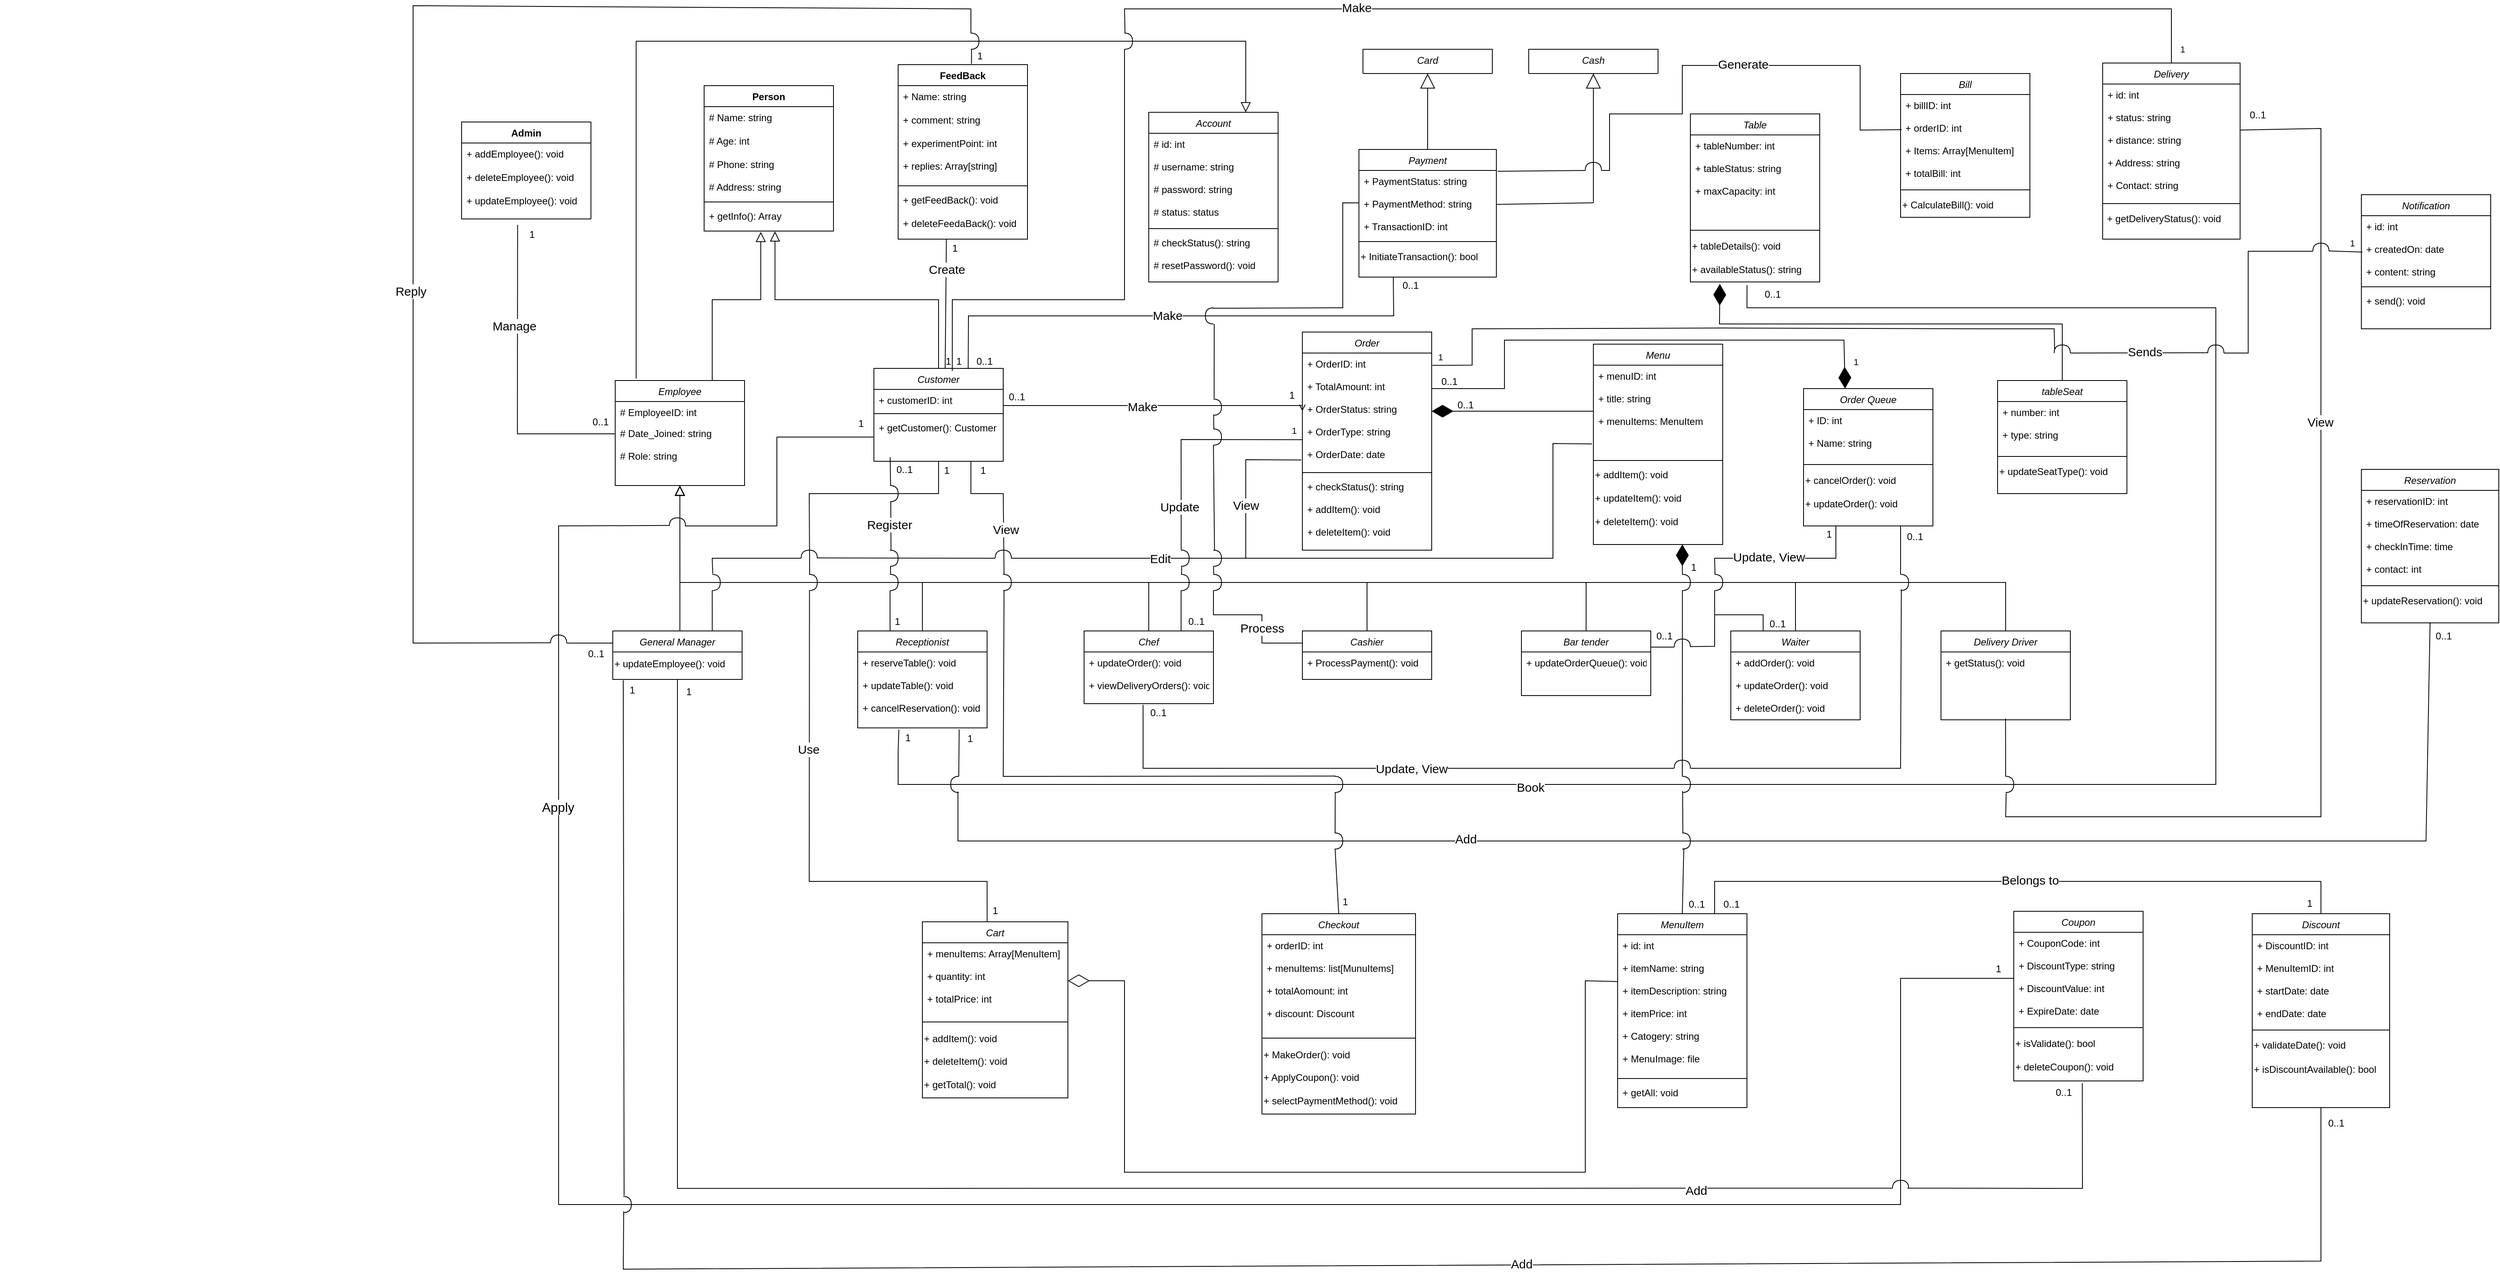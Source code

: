 <mxfile version="25.0.3">
  <diagram id="C5RBs43oDa-KdzZeNtuy" name="Page-1">
    <mxGraphModel dx="4439" dy="4434" grid="1" gridSize="10" guides="1" tooltips="1" connect="1" arrows="1" fold="1" page="1" pageScale="1" pageWidth="2339" pageHeight="3300" math="0" shadow="0">
      <root>
        <mxCell id="WIyWlLk6GJQsqaUBKTNV-0" />
        <mxCell id="WIyWlLk6GJQsqaUBKTNV-1" parent="WIyWlLk6GJQsqaUBKTNV-0" />
        <mxCell id="zkfFHV4jXpPFQw0GAbJ--12" value="" style="endArrow=block;endSize=10;endFill=0;shadow=0;strokeWidth=1;rounded=0;curved=0;edgeStyle=elbowEdgeStyle;elbow=vertical;exitX=0.75;exitY=0;exitDx=0;exitDy=0;entryX=0.438;entryY=1.031;entryDx=0;entryDy=0;entryPerimeter=0;" parent="WIyWlLk6GJQsqaUBKTNV-1" source="QisyYEOGhZmKc4R2BYfi-0" target="GFZbav0f2nHTLZzMXN7z-3" edge="1">
          <mxGeometry width="160" relative="1" as="geometry">
            <mxPoint x="200.0" y="360" as="sourcePoint" />
            <mxPoint x="299.84" y="280.078" as="targetPoint" />
            <Array as="points">
              <mxPoint x="300" y="360" />
            </Array>
          </mxGeometry>
        </mxCell>
        <mxCell id="QisyYEOGhZmKc4R2BYfi-0" value="Employee" style="swimlane;fontStyle=2;align=center;verticalAlign=top;childLayout=stackLayout;horizontal=1;startSize=26;horizontalStack=0;resizeParent=1;resizeLast=0;collapsible=1;marginBottom=0;rounded=0;shadow=0;strokeWidth=1;" parent="WIyWlLk6GJQsqaUBKTNV-1" vertex="1">
          <mxGeometry x="120" y="460" width="160" height="130" as="geometry">
            <mxRectangle x="230" y="140" width="160" height="26" as="alternateBounds" />
          </mxGeometry>
        </mxCell>
        <mxCell id="QisyYEOGhZmKc4R2BYfi-1" value="# EmployeeID: int" style="text;align=left;verticalAlign=top;spacingLeft=4;spacingRight=4;overflow=hidden;rotatable=0;points=[[0,0.5],[1,0.5]];portConstraint=eastwest;" parent="QisyYEOGhZmKc4R2BYfi-0" vertex="1">
          <mxGeometry y="26" width="160" height="26" as="geometry" />
        </mxCell>
        <mxCell id="QisyYEOGhZmKc4R2BYfi-2" value="# Date_Joined: string" style="text;align=left;verticalAlign=top;spacingLeft=4;spacingRight=4;overflow=hidden;rotatable=0;points=[[0,0.5],[1,0.5]];portConstraint=eastwest;rounded=0;shadow=0;html=0;" parent="QisyYEOGhZmKc4R2BYfi-0" vertex="1">
          <mxGeometry y="52" width="160" height="28" as="geometry" />
        </mxCell>
        <mxCell id="GFZbav0f2nHTLZzMXN7z-4" value="# Role: string" style="text;align=left;verticalAlign=top;spacingLeft=4;spacingRight=4;overflow=hidden;rotatable=0;points=[[0,0.5],[1,0.5]];portConstraint=eastwest;rounded=0;shadow=0;html=0;" parent="QisyYEOGhZmKc4R2BYfi-0" vertex="1">
          <mxGeometry y="80" width="160" height="28" as="geometry" />
        </mxCell>
        <mxCell id="QisyYEOGhZmKc4R2BYfi-6" value="Receptionist " style="swimlane;fontStyle=2;align=center;verticalAlign=top;childLayout=stackLayout;horizontal=1;startSize=26;horizontalStack=0;resizeParent=1;resizeLast=0;collapsible=1;marginBottom=0;rounded=0;shadow=0;strokeWidth=1;" parent="WIyWlLk6GJQsqaUBKTNV-1" vertex="1">
          <mxGeometry x="420" y="770" width="160" height="120" as="geometry">
            <mxRectangle x="230" y="140" width="160" height="26" as="alternateBounds" />
          </mxGeometry>
        </mxCell>
        <mxCell id="QisyYEOGhZmKc4R2BYfi-11" value="+ reserveTable(): void&#xa;&#xa;+ updateTable(): void&#xa;&#xa;+ cancelReservation(): void&#xa;" style="text;align=left;verticalAlign=top;spacingLeft=4;spacingRight=4;overflow=hidden;rotatable=0;points=[[0,0.5],[1,0.5]];portConstraint=eastwest;" parent="QisyYEOGhZmKc4R2BYfi-6" vertex="1">
          <mxGeometry y="26" width="160" height="94" as="geometry" />
        </mxCell>
        <mxCell id="QisyYEOGhZmKc4R2BYfi-12" value="Chef " style="swimlane;fontStyle=2;align=center;verticalAlign=top;childLayout=stackLayout;horizontal=1;startSize=26;horizontalStack=0;resizeParent=1;resizeLast=0;collapsible=1;marginBottom=0;rounded=0;shadow=0;strokeWidth=1;" parent="WIyWlLk6GJQsqaUBKTNV-1" vertex="1">
          <mxGeometry x="700" y="770" width="160" height="90" as="geometry">
            <mxRectangle x="230" y="140" width="160" height="26" as="alternateBounds" />
          </mxGeometry>
        </mxCell>
        <mxCell id="QisyYEOGhZmKc4R2BYfi-13" value="+ updateOrder(): void&#xa;&#xa;+ viewDeliveryOrders(): void&#xa;&#xa;" style="text;align=left;verticalAlign=top;spacingLeft=4;spacingRight=4;overflow=hidden;rotatable=0;points=[[0,0.5],[1,0.5]];portConstraint=eastwest;" parent="QisyYEOGhZmKc4R2BYfi-12" vertex="1">
          <mxGeometry y="26" width="160" height="64" as="geometry" />
        </mxCell>
        <mxCell id="QisyYEOGhZmKc4R2BYfi-18" value="Cashier " style="swimlane;fontStyle=2;align=center;verticalAlign=top;childLayout=stackLayout;horizontal=1;startSize=26;horizontalStack=0;resizeParent=1;resizeLast=0;collapsible=1;marginBottom=0;rounded=0;shadow=0;strokeWidth=1;" parent="WIyWlLk6GJQsqaUBKTNV-1" vertex="1">
          <mxGeometry x="970" y="770" width="160" height="60" as="geometry">
            <mxRectangle x="230" y="140" width="160" height="26" as="alternateBounds" />
          </mxGeometry>
        </mxCell>
        <mxCell id="QisyYEOGhZmKc4R2BYfi-23" value="+ ProcessPayment(): void" style="text;align=left;verticalAlign=top;spacingLeft=4;spacingRight=4;overflow=hidden;rotatable=0;points=[[0,0.5],[1,0.5]];portConstraint=eastwest;" parent="QisyYEOGhZmKc4R2BYfi-18" vertex="1">
          <mxGeometry y="26" width="160" height="34" as="geometry" />
        </mxCell>
        <mxCell id="QisyYEOGhZmKc4R2BYfi-24" value="Bar tender" style="swimlane;fontStyle=2;align=center;verticalAlign=top;childLayout=stackLayout;horizontal=1;startSize=26;horizontalStack=0;resizeParent=1;resizeLast=0;collapsible=1;marginBottom=0;rounded=0;shadow=0;strokeWidth=1;" parent="WIyWlLk6GJQsqaUBKTNV-1" vertex="1">
          <mxGeometry x="1241" y="770" width="160" height="80" as="geometry">
            <mxRectangle x="230" y="140" width="160" height="26" as="alternateBounds" />
          </mxGeometry>
        </mxCell>
        <mxCell id="QisyYEOGhZmKc4R2BYfi-29" value="+ updateOrderQueue(): void" style="text;align=left;verticalAlign=top;spacingLeft=4;spacingRight=4;overflow=hidden;rotatable=0;points=[[0,0.5],[1,0.5]];portConstraint=eastwest;" parent="QisyYEOGhZmKc4R2BYfi-24" vertex="1">
          <mxGeometry y="26" width="160" height="48" as="geometry" />
        </mxCell>
        <mxCell id="QisyYEOGhZmKc4R2BYfi-34" value="General Manager" style="swimlane;fontStyle=2;align=center;verticalAlign=top;childLayout=stackLayout;horizontal=1;startSize=26;horizontalStack=0;resizeParent=1;resizeLast=0;collapsible=1;marginBottom=0;rounded=0;shadow=0;strokeWidth=1;" parent="WIyWlLk6GJQsqaUBKTNV-1" vertex="1">
          <mxGeometry x="117" y="770" width="160" height="60" as="geometry">
            <mxRectangle x="230" y="140" width="160" height="26" as="alternateBounds" />
          </mxGeometry>
        </mxCell>
        <mxCell id="XL019JOikX7IZcnnbQnU-81" value="+ updateEmployee(): void" style="text;html=1;align=left;verticalAlign=middle;resizable=0;points=[];autosize=1;strokeColor=none;fillColor=none;" parent="QisyYEOGhZmKc4R2BYfi-34" vertex="1">
          <mxGeometry y="26" width="160" height="30" as="geometry" />
        </mxCell>
        <mxCell id="QisyYEOGhZmKc4R2BYfi-40" value="" style="endArrow=block;endSize=10;endFill=0;shadow=0;strokeWidth=1;rounded=0;curved=0;edgeStyle=elbowEdgeStyle;elbow=vertical;exitX=0.5;exitY=0;exitDx=0;exitDy=0;" parent="WIyWlLk6GJQsqaUBKTNV-1" source="QisyYEOGhZmKc4R2BYfi-6" edge="1">
          <mxGeometry width="160" relative="1" as="geometry">
            <mxPoint x="208" y="750" as="sourcePoint" />
            <mxPoint x="200" y="590" as="targetPoint" />
            <Array as="points">
              <mxPoint x="208" y="710" />
            </Array>
          </mxGeometry>
        </mxCell>
        <mxCell id="QisyYEOGhZmKc4R2BYfi-41" value="" style="endArrow=block;endSize=10;endFill=0;shadow=0;strokeWidth=1;rounded=0;curved=0;edgeStyle=elbowEdgeStyle;elbow=vertical;exitX=0.519;exitY=0.002;exitDx=0;exitDy=0;exitPerimeter=0;" parent="WIyWlLk6GJQsqaUBKTNV-1" source="QisyYEOGhZmKc4R2BYfi-34" edge="1">
          <mxGeometry width="160" relative="1" as="geometry">
            <mxPoint x="510" y="750" as="sourcePoint" />
            <mxPoint x="200" y="590" as="targetPoint" />
            <Array as="points">
              <mxPoint x="218" y="720" />
            </Array>
          </mxGeometry>
        </mxCell>
        <mxCell id="QisyYEOGhZmKc4R2BYfi-42" value="" style="endArrow=block;endSize=10;endFill=0;shadow=0;strokeWidth=1;rounded=0;curved=0;edgeStyle=elbowEdgeStyle;elbow=vertical;exitX=0.5;exitY=0;exitDx=0;exitDy=0;" parent="WIyWlLk6GJQsqaUBKTNV-1" source="QisyYEOGhZmKc4R2BYfi-12" edge="1">
          <mxGeometry width="160" relative="1" as="geometry">
            <mxPoint x="780" y="730" as="sourcePoint" />
            <mxPoint x="200" y="590" as="targetPoint" />
            <Array as="points">
              <mxPoint x="218" y="710" />
            </Array>
          </mxGeometry>
        </mxCell>
        <mxCell id="QisyYEOGhZmKc4R2BYfi-43" value="" style="endArrow=block;endSize=10;endFill=0;shadow=0;strokeWidth=1;rounded=0;curved=0;edgeStyle=elbowEdgeStyle;elbow=vertical;exitX=0.5;exitY=0;exitDx=0;exitDy=0;" parent="WIyWlLk6GJQsqaUBKTNV-1" source="QisyYEOGhZmKc4R2BYfi-18" edge="1">
          <mxGeometry width="160" relative="1" as="geometry">
            <mxPoint x="1050" y="720" as="sourcePoint" />
            <mxPoint x="200" y="590" as="targetPoint" />
            <Array as="points">
              <mxPoint x="228" y="710" />
            </Array>
          </mxGeometry>
        </mxCell>
        <mxCell id="QisyYEOGhZmKc4R2BYfi-49" value="Waiter" style="swimlane;fontStyle=2;align=center;verticalAlign=top;childLayout=stackLayout;horizontal=1;startSize=26;horizontalStack=0;resizeParent=1;resizeLast=0;collapsible=1;marginBottom=0;rounded=0;shadow=0;strokeWidth=1;" parent="WIyWlLk6GJQsqaUBKTNV-1" vertex="1">
          <mxGeometry x="1500" y="770" width="160" height="110" as="geometry">
            <mxRectangle x="230" y="140" width="160" height="26" as="alternateBounds" />
          </mxGeometry>
        </mxCell>
        <mxCell id="QisyYEOGhZmKc4R2BYfi-54" value="+ addOrder(): void&#xa;&#xa;+ updateOrder(): void&#xa;&#xa;+ deleteOrder(): void&#xa;" style="text;align=left;verticalAlign=top;spacingLeft=4;spacingRight=4;overflow=hidden;rotatable=0;points=[[0,0.5],[1,0.5]];portConstraint=eastwest;" parent="QisyYEOGhZmKc4R2BYfi-49" vertex="1">
          <mxGeometry y="26" width="160" height="84" as="geometry" />
        </mxCell>
        <mxCell id="QisyYEOGhZmKc4R2BYfi-55" value="Delivery Driver" style="swimlane;fontStyle=2;align=center;verticalAlign=top;childLayout=stackLayout;horizontal=1;startSize=26;horizontalStack=0;resizeParent=1;resizeLast=0;collapsible=1;marginBottom=0;rounded=0;shadow=0;strokeWidth=1;" parent="WIyWlLk6GJQsqaUBKTNV-1" vertex="1">
          <mxGeometry x="1760" y="770" width="160" height="110" as="geometry">
            <mxRectangle x="230" y="140" width="160" height="26" as="alternateBounds" />
          </mxGeometry>
        </mxCell>
        <mxCell id="QisyYEOGhZmKc4R2BYfi-60" value="+ getStatus(): void" style="text;align=left;verticalAlign=top;spacingLeft=4;spacingRight=4;overflow=hidden;rotatable=0;points=[[0,0.5],[1,0.5]];portConstraint=eastwest;" parent="QisyYEOGhZmKc4R2BYfi-55" vertex="1">
          <mxGeometry y="26" width="160" height="84" as="geometry" />
        </mxCell>
        <mxCell id="QisyYEOGhZmKc4R2BYfi-61" value="Customer" style="swimlane;fontStyle=2;align=center;verticalAlign=top;childLayout=stackLayout;horizontal=1;startSize=26;horizontalStack=0;resizeParent=1;resizeLast=0;collapsible=1;marginBottom=0;rounded=0;shadow=0;strokeWidth=1;" parent="WIyWlLk6GJQsqaUBKTNV-1" vertex="1">
          <mxGeometry x="440" y="445" width="160" height="115" as="geometry">
            <mxRectangle x="230" y="140" width="160" height="26" as="alternateBounds" />
          </mxGeometry>
        </mxCell>
        <mxCell id="QisyYEOGhZmKc4R2BYfi-62" value="+ customerID: int" style="text;align=left;verticalAlign=top;spacingLeft=4;spacingRight=4;overflow=hidden;rotatable=0;points=[[0,0.5],[1,0.5]];portConstraint=eastwest;" parent="QisyYEOGhZmKc4R2BYfi-61" vertex="1">
          <mxGeometry y="26" width="160" height="26" as="geometry" />
        </mxCell>
        <mxCell id="QisyYEOGhZmKc4R2BYfi-65" value="" style="line;html=1;strokeWidth=1;align=left;verticalAlign=middle;spacingTop=-1;spacingLeft=3;spacingRight=3;rotatable=0;labelPosition=right;points=[];portConstraint=eastwest;" parent="QisyYEOGhZmKc4R2BYfi-61" vertex="1">
          <mxGeometry y="52" width="160" height="8" as="geometry" />
        </mxCell>
        <mxCell id="QisyYEOGhZmKc4R2BYfi-66" value="+ getCustomer(): Customer" style="text;align=left;verticalAlign=top;spacingLeft=4;spacingRight=4;overflow=hidden;rotatable=0;points=[[0,0.5],[1,0.5]];portConstraint=eastwest;" parent="QisyYEOGhZmKc4R2BYfi-61" vertex="1">
          <mxGeometry y="60" width="160" height="50" as="geometry" />
        </mxCell>
        <mxCell id="QisyYEOGhZmKc4R2BYfi-68" value="" style="endArrow=block;endSize=10;endFill=0;shadow=0;strokeWidth=1;rounded=0;curved=0;edgeStyle=elbowEdgeStyle;elbow=vertical;exitX=0.5;exitY=0;exitDx=0;exitDy=0;entryX=0.548;entryY=1.012;entryDx=0;entryDy=0;entryPerimeter=0;" parent="WIyWlLk6GJQsqaUBKTNV-1" source="QisyYEOGhZmKc4R2BYfi-61" target="GFZbav0f2nHTLZzMXN7z-3" edge="1">
          <mxGeometry width="160" relative="1" as="geometry">
            <mxPoint x="220" y="480" as="sourcePoint" />
            <mxPoint x="317.76" y="278.674" as="targetPoint" />
            <Array as="points">
              <mxPoint x="420" y="360" />
            </Array>
          </mxGeometry>
        </mxCell>
        <mxCell id="QisyYEOGhZmKc4R2BYfi-69" value="" style="endArrow=block;endSize=10;endFill=0;shadow=0;strokeWidth=1;rounded=0;curved=0;edgeStyle=elbowEdgeStyle;elbow=vertical;exitX=0.5;exitY=0;exitDx=0;exitDy=0;entryX=0.5;entryY=1;entryDx=0;entryDy=0;" parent="WIyWlLk6GJQsqaUBKTNV-1" source="QisyYEOGhZmKc4R2BYfi-24" target="QisyYEOGhZmKc4R2BYfi-0" edge="1">
          <mxGeometry width="160" relative="1" as="geometry">
            <mxPoint x="1060" y="750" as="sourcePoint" />
            <mxPoint x="210" y="600" as="targetPoint" />
            <Array as="points">
              <mxPoint x="1230" y="710" />
              <mxPoint x="238" y="720" />
            </Array>
          </mxGeometry>
        </mxCell>
        <mxCell id="QisyYEOGhZmKc4R2BYfi-70" value="" style="endArrow=block;endSize=10;endFill=0;shadow=0;strokeWidth=1;rounded=0;curved=0;edgeStyle=elbowEdgeStyle;elbow=vertical;exitX=0.5;exitY=0;exitDx=0;exitDy=0;entryX=0.5;entryY=1;entryDx=0;entryDy=0;" parent="WIyWlLk6GJQsqaUBKTNV-1" source="QisyYEOGhZmKc4R2BYfi-49" target="QisyYEOGhZmKc4R2BYfi-0" edge="1">
          <mxGeometry width="160" relative="1" as="geometry">
            <mxPoint x="1070" y="760" as="sourcePoint" />
            <mxPoint x="220" y="610" as="targetPoint" />
            <Array as="points">
              <mxPoint x="890" y="710" />
            </Array>
          </mxGeometry>
        </mxCell>
        <mxCell id="QisyYEOGhZmKc4R2BYfi-72" value="" style="endArrow=block;endSize=10;endFill=0;shadow=0;strokeWidth=1;rounded=0;curved=0;edgeStyle=elbowEdgeStyle;elbow=vertical;exitX=0.5;exitY=0;exitDx=0;exitDy=0;entryX=0.5;entryY=1;entryDx=0;entryDy=0;" parent="WIyWlLk6GJQsqaUBKTNV-1" source="QisyYEOGhZmKc4R2BYfi-55" target="QisyYEOGhZmKc4R2BYfi-0" edge="1">
          <mxGeometry width="160" relative="1" as="geometry">
            <mxPoint x="1090" y="780" as="sourcePoint" />
            <mxPoint x="230" y="620" as="targetPoint" />
            <Array as="points">
              <mxPoint x="670" y="710" />
            </Array>
          </mxGeometry>
        </mxCell>
        <mxCell id="XL019JOikX7IZcnnbQnU-0" value="Order" style="swimlane;fontStyle=2;align=center;verticalAlign=top;childLayout=stackLayout;horizontal=1;startSize=26;horizontalStack=0;resizeParent=1;resizeLast=0;collapsible=1;marginBottom=0;rounded=0;shadow=0;strokeWidth=1;" parent="WIyWlLk6GJQsqaUBKTNV-1" vertex="1">
          <mxGeometry x="970" y="400" width="160" height="270" as="geometry">
            <mxRectangle x="230" y="140" width="160" height="26" as="alternateBounds" />
          </mxGeometry>
        </mxCell>
        <mxCell id="XL019JOikX7IZcnnbQnU-1" value="+ OrderID: int &#xa;&#xa;+ TotalAmount: int&#xa;&#xa;+ OrderStatus: string&#xa;&#xa;+ OrderType: string&#xa;&#xa;+ OrderDate: date&#xa;" style="text;align=left;verticalAlign=top;spacingLeft=4;spacingRight=4;overflow=hidden;rotatable=0;points=[[0,0.5],[1,0.5]];portConstraint=eastwest;" parent="XL019JOikX7IZcnnbQnU-0" vertex="1">
          <mxGeometry y="26" width="160" height="144" as="geometry" />
        </mxCell>
        <mxCell id="XL019JOikX7IZcnnbQnU-2" value="" style="line;html=1;strokeWidth=1;align=left;verticalAlign=middle;spacingTop=-1;spacingLeft=3;spacingRight=3;rotatable=0;labelPosition=right;points=[];portConstraint=eastwest;" parent="XL019JOikX7IZcnnbQnU-0" vertex="1">
          <mxGeometry y="170" width="160" height="8" as="geometry" />
        </mxCell>
        <mxCell id="XL019JOikX7IZcnnbQnU-3" value="+ checkStatus(): string&#xa;&#xa;+ addItem(): void&#xa;&#xa;+ deleteItem(): void&#xa;" style="text;align=left;verticalAlign=top;spacingLeft=4;spacingRight=4;overflow=hidden;rotatable=0;points=[[0,0.5],[1,0.5]];portConstraint=eastwest;" parent="XL019JOikX7IZcnnbQnU-0" vertex="1">
          <mxGeometry y="178" width="160" height="92" as="geometry" />
        </mxCell>
        <mxCell id="XL019JOikX7IZcnnbQnU-4" value="Payment" style="swimlane;fontStyle=2;align=center;verticalAlign=top;childLayout=stackLayout;horizontal=1;startSize=26;horizontalStack=0;resizeParent=1;resizeLast=0;collapsible=1;marginBottom=0;rounded=0;shadow=0;strokeWidth=1;" parent="WIyWlLk6GJQsqaUBKTNV-1" vertex="1">
          <mxGeometry x="1040" y="174" width="170" height="158" as="geometry">
            <mxRectangle x="230" y="140" width="160" height="26" as="alternateBounds" />
          </mxGeometry>
        </mxCell>
        <mxCell id="XL019JOikX7IZcnnbQnU-5" value="+ PaymentStatus: string&#xa;&#xa;+ PaymentMethod: string&#xa;&#xa;+ TransactionID: int&#xa;" style="text;align=left;verticalAlign=top;spacingLeft=4;spacingRight=4;overflow=hidden;rotatable=0;points=[[0,0.5],[1,0.5]];portConstraint=eastwest;" parent="XL019JOikX7IZcnnbQnU-4" vertex="1">
          <mxGeometry y="26" width="170" height="84" as="geometry" />
        </mxCell>
        <mxCell id="XL019JOikX7IZcnnbQnU-6" value="" style="line;html=1;strokeWidth=1;align=left;verticalAlign=middle;spacingTop=-1;spacingLeft=3;spacingRight=3;rotatable=0;labelPosition=right;points=[];portConstraint=eastwest;" parent="XL019JOikX7IZcnnbQnU-4" vertex="1">
          <mxGeometry y="110" width="170" height="8" as="geometry" />
        </mxCell>
        <mxCell id="XL019JOikX7IZcnnbQnU-12" value="&lt;div align=&quot;left&quot;&gt;+ InitiateTransaction(): bool&lt;br&gt;&lt;/div&gt;" style="text;html=1;align=left;verticalAlign=middle;resizable=0;points=[];autosize=1;strokeColor=none;fillColor=none;" parent="XL019JOikX7IZcnnbQnU-4" vertex="1">
          <mxGeometry y="118" width="170" height="30" as="geometry" />
        </mxCell>
        <mxCell id="XL019JOikX7IZcnnbQnU-8" value="Account" style="swimlane;fontStyle=2;align=center;verticalAlign=top;childLayout=stackLayout;horizontal=1;startSize=26;horizontalStack=0;resizeParent=1;resizeLast=0;collapsible=1;marginBottom=0;rounded=0;shadow=0;strokeWidth=1;" parent="WIyWlLk6GJQsqaUBKTNV-1" vertex="1">
          <mxGeometry x="780" y="128" width="160" height="210" as="geometry">
            <mxRectangle x="780" y="128" width="160" height="26" as="alternateBounds" />
          </mxGeometry>
        </mxCell>
        <mxCell id="XL019JOikX7IZcnnbQnU-9" value="# id: int&#xa;&#xa;# username: string&#xa;&#xa;# password: string&#xa;&#xa;# status: status&#xa;" style="text;align=left;verticalAlign=top;spacingLeft=4;spacingRight=4;overflow=hidden;rotatable=0;points=[[0,0.5],[1,0.5]];portConstraint=eastwest;" parent="XL019JOikX7IZcnnbQnU-8" vertex="1">
          <mxGeometry y="26" width="160" height="114" as="geometry" />
        </mxCell>
        <mxCell id="XL019JOikX7IZcnnbQnU-10" value="" style="line;html=1;strokeWidth=1;align=left;verticalAlign=middle;spacingTop=-1;spacingLeft=3;spacingRight=3;rotatable=0;labelPosition=right;points=[];portConstraint=eastwest;" parent="XL019JOikX7IZcnnbQnU-8" vertex="1">
          <mxGeometry y="140" width="160" height="8" as="geometry" />
        </mxCell>
        <mxCell id="XL019JOikX7IZcnnbQnU-11" value="# checkStatus(): string&#xa;&#xa;# resetPassword(): void&#xa;" style="text;align=left;verticalAlign=top;spacingLeft=4;spacingRight=4;overflow=hidden;rotatable=0;points=[[0,0.5],[1,0.5]];portConstraint=eastwest;" parent="XL019JOikX7IZcnnbQnU-8" vertex="1">
          <mxGeometry y="148" width="160" height="62" as="geometry" />
        </mxCell>
        <mxCell id="XL019JOikX7IZcnnbQnU-14" value="" style="endArrow=open;shadow=0;strokeWidth=1;rounded=0;curved=0;endFill=1;edgeStyle=elbowEdgeStyle;elbow=vertical;exitX=1;exitY=0.5;exitDx=0;exitDy=0;entryX=0;entryY=0.5;entryDx=0;entryDy=0;" parent="WIyWlLk6GJQsqaUBKTNV-1" source="QisyYEOGhZmKc4R2BYfi-62" target="XL019JOikX7IZcnnbQnU-1" edge="1">
          <mxGeometry x="0.5" y="41" relative="1" as="geometry">
            <mxPoint x="690" y="500.25" as="sourcePoint" />
            <mxPoint x="818" y="500.25" as="targetPoint" />
            <mxPoint x="-40" y="32" as="offset" />
          </mxGeometry>
        </mxCell>
        <mxCell id="XL019JOikX7IZcnnbQnU-15" value="0..1" style="resizable=0;align=left;verticalAlign=bottom;labelBackgroundColor=none;fontSize=12;" parent="XL019JOikX7IZcnnbQnU-14" connectable="0" vertex="1">
          <mxGeometry x="-1" relative="1" as="geometry">
            <mxPoint x="-510" y="36" as="offset" />
          </mxGeometry>
        </mxCell>
        <mxCell id="XL019JOikX7IZcnnbQnU-16" value="1" style="resizable=0;align=right;verticalAlign=bottom;labelBackgroundColor=none;fontSize=12;" parent="XL019JOikX7IZcnnbQnU-14" connectable="0" vertex="1">
          <mxGeometry x="1" relative="1" as="geometry">
            <mxPoint x="-8" y="-11" as="offset" />
          </mxGeometry>
        </mxCell>
        <mxCell id="rd5Xcro1O8bYA89pIEMz-0" value="&lt;font style=&quot;font-size: 15px;&quot;&gt;Make&lt;/font&gt;" style="edgeLabel;html=1;align=center;verticalAlign=middle;resizable=0;points=[];" vertex="1" connectable="0" parent="XL019JOikX7IZcnnbQnU-14">
          <mxGeometry x="-0.07" y="-1" relative="1" as="geometry">
            <mxPoint as="offset" />
          </mxGeometry>
        </mxCell>
        <mxCell id="XL019JOikX7IZcnnbQnU-34" value="0..1" style="resizable=0;align=left;verticalAlign=bottom;labelBackgroundColor=none;fontSize=12;" parent="WIyWlLk6GJQsqaUBKTNV-1" connectable="0" vertex="1">
          <mxGeometry x="565" y="445" as="geometry" />
        </mxCell>
        <mxCell id="XL019JOikX7IZcnnbQnU-35" value="0..1" style="resizable=0;align=left;verticalAlign=bottom;labelBackgroundColor=none;fontSize=12;" parent="WIyWlLk6GJQsqaUBKTNV-1" connectable="0" vertex="1">
          <mxGeometry x="1092" y="351" as="geometry" />
        </mxCell>
        <mxCell id="XL019JOikX7IZcnnbQnU-36" value="Menu" style="swimlane;fontStyle=2;align=center;verticalAlign=top;childLayout=stackLayout;horizontal=1;startSize=26;horizontalStack=0;resizeParent=1;resizeLast=0;collapsible=1;marginBottom=0;rounded=0;shadow=0;strokeWidth=1;" parent="WIyWlLk6GJQsqaUBKTNV-1" vertex="1">
          <mxGeometry x="1330" y="415" width="160" height="248" as="geometry">
            <mxRectangle x="230" y="140" width="160" height="26" as="alternateBounds" />
          </mxGeometry>
        </mxCell>
        <mxCell id="XL019JOikX7IZcnnbQnU-37" value="+ menuID: int&#xa;&#xa;+ title: string&#xa;&#xa;+ menuItems: MenuItem&#xa;&#xa;" style="text;align=left;verticalAlign=top;spacingLeft=4;spacingRight=4;overflow=hidden;rotatable=0;points=[[0,0.5],[1,0.5]];portConstraint=eastwest;" parent="XL019JOikX7IZcnnbQnU-36" vertex="1">
          <mxGeometry y="26" width="160" height="114" as="geometry" />
        </mxCell>
        <mxCell id="XL019JOikX7IZcnnbQnU-38" value="" style="line;html=1;strokeWidth=1;align=left;verticalAlign=middle;spacingTop=-1;spacingLeft=3;spacingRight=3;rotatable=0;labelPosition=right;points=[];portConstraint=eastwest;" parent="XL019JOikX7IZcnnbQnU-36" vertex="1">
          <mxGeometry y="140" width="160" height="8" as="geometry" />
        </mxCell>
        <mxCell id="XL019JOikX7IZcnnbQnU-39" value="&lt;div&gt;+ addItem(): void&lt;/div&gt;&lt;div&gt;&lt;br&gt;&lt;/div&gt;&lt;div&gt;+ updateItem(): void&lt;/div&gt;&lt;div&gt;&lt;br&gt;&lt;/div&gt;&lt;div&gt;+ deleteItem(): void&lt;/div&gt;&lt;div&gt;&lt;br&gt;&lt;/div&gt;" style="text;html=1;align=left;verticalAlign=middle;resizable=0;points=[];autosize=1;strokeColor=none;fillColor=none;" parent="XL019JOikX7IZcnnbQnU-36" vertex="1">
          <mxGeometry y="148" width="160" height="100" as="geometry" />
        </mxCell>
        <mxCell id="XL019JOikX7IZcnnbQnU-40" value="" style="endArrow=diamondThin;endFill=1;endSize=24;html=1;rounded=0;entryX=1;entryY=0.5;entryDx=0;entryDy=0;exitX=0;exitY=0.5;exitDx=0;exitDy=0;" parent="WIyWlLk6GJQsqaUBKTNV-1" source="XL019JOikX7IZcnnbQnU-37" target="XL019JOikX7IZcnnbQnU-1" edge="1">
          <mxGeometry width="160" relative="1" as="geometry">
            <mxPoint x="1270" y="320" as="sourcePoint" />
            <mxPoint x="1430" y="320" as="targetPoint" />
            <Array as="points">
              <mxPoint x="1230" y="498" />
            </Array>
          </mxGeometry>
        </mxCell>
        <mxCell id="XL019JOikX7IZcnnbQnU-41" value="0..1" style="resizable=0;align=left;verticalAlign=bottom;labelBackgroundColor=none;fontSize=12;" parent="WIyWlLk6GJQsqaUBKTNV-1" connectable="0" vertex="1">
          <mxGeometry x="1160" y="499" as="geometry" />
        </mxCell>
        <mxCell id="XL019JOikX7IZcnnbQnU-42" value="Cash " style="swimlane;fontStyle=2;align=center;verticalAlign=top;childLayout=stackLayout;horizontal=1;startSize=40;horizontalStack=0;resizeParent=1;resizeLast=0;collapsible=1;marginBottom=0;rounded=0;shadow=0;strokeWidth=1;" parent="WIyWlLk6GJQsqaUBKTNV-1" vertex="1">
          <mxGeometry x="1250" y="50" width="160" height="30" as="geometry">
            <mxRectangle x="230" y="140" width="160" height="26" as="alternateBounds" />
          </mxGeometry>
        </mxCell>
        <mxCell id="XL019JOikX7IZcnnbQnU-46" value="Card" style="swimlane;fontStyle=2;align=center;verticalAlign=top;childLayout=stackLayout;horizontal=1;startSize=40;horizontalStack=0;resizeParent=1;resizeLast=0;collapsible=1;marginBottom=0;rounded=0;shadow=0;strokeWidth=1;" parent="WIyWlLk6GJQsqaUBKTNV-1" vertex="1">
          <mxGeometry x="1045" y="50" width="160" height="30" as="geometry">
            <mxRectangle x="230" y="140" width="160" height="26" as="alternateBounds" />
          </mxGeometry>
        </mxCell>
        <mxCell id="XL019JOikX7IZcnnbQnU-47" value="" style="endArrow=block;endSize=16;endFill=0;html=1;rounded=0;exitX=0.5;exitY=0;exitDx=0;exitDy=0;entryX=0.5;entryY=1;entryDx=0;entryDy=0;" parent="WIyWlLk6GJQsqaUBKTNV-1" source="XL019JOikX7IZcnnbQnU-4" target="XL019JOikX7IZcnnbQnU-46" edge="1">
          <mxGeometry width="160" relative="1" as="geometry">
            <mxPoint x="1270" y="130" as="sourcePoint" />
            <mxPoint x="1430" y="130" as="targetPoint" />
            <Array as="points" />
          </mxGeometry>
        </mxCell>
        <mxCell id="XL019JOikX7IZcnnbQnU-48" value="" style="endArrow=block;endSize=16;endFill=0;html=1;rounded=0;exitX=1;exitY=0.5;exitDx=0;exitDy=0;entryX=0.5;entryY=1;entryDx=0;entryDy=0;" parent="WIyWlLk6GJQsqaUBKTNV-1" source="XL019JOikX7IZcnnbQnU-127" target="XL019JOikX7IZcnnbQnU-42" edge="1">
          <mxGeometry width="160" relative="1" as="geometry">
            <mxPoint x="1130" y="184" as="sourcePoint" />
            <mxPoint x="1130" y="90" as="targetPoint" />
            <Array as="points">
              <mxPoint x="1330" y="240" />
            </Array>
          </mxGeometry>
        </mxCell>
        <mxCell id="XL019JOikX7IZcnnbQnU-57" value="Table" style="swimlane;fontStyle=2;align=center;verticalAlign=top;childLayout=stackLayout;horizontal=1;startSize=26;horizontalStack=0;resizeParent=1;resizeLast=0;collapsible=1;marginBottom=0;rounded=0;shadow=0;strokeWidth=1;" parent="WIyWlLk6GJQsqaUBKTNV-1" vertex="1">
          <mxGeometry x="1450" y="130" width="160" height="208" as="geometry">
            <mxRectangle x="230" y="140" width="160" height="26" as="alternateBounds" />
          </mxGeometry>
        </mxCell>
        <mxCell id="XL019JOikX7IZcnnbQnU-58" value="+ tableNumber: int&#xa;&#xa;+ tableStatus: string&#xa;&#xa;+ maxCapacity: int&#xa;&#xa;" style="text;align=left;verticalAlign=top;spacingLeft=4;spacingRight=4;overflow=hidden;rotatable=0;points=[[0,0.5],[1,0.5]];portConstraint=eastwest;" parent="XL019JOikX7IZcnnbQnU-57" vertex="1">
          <mxGeometry y="26" width="160" height="114" as="geometry" />
        </mxCell>
        <mxCell id="XL019JOikX7IZcnnbQnU-59" value="" style="line;html=1;strokeWidth=1;align=left;verticalAlign=middle;spacingTop=-1;spacingLeft=3;spacingRight=3;rotatable=0;labelPosition=right;points=[];portConstraint=eastwest;" parent="XL019JOikX7IZcnnbQnU-57" vertex="1">
          <mxGeometry y="140" width="160" height="8" as="geometry" />
        </mxCell>
        <mxCell id="XL019JOikX7IZcnnbQnU-60" value="&lt;div&gt;+ tableDetails(): void&lt;/div&gt;&lt;div&gt;&lt;br&gt;&lt;/div&gt;&lt;div&gt;+ availableStatus(): string&lt;br&gt;&lt;/div&gt;" style="text;html=1;align=left;verticalAlign=middle;resizable=0;points=[];autosize=1;strokeColor=none;fillColor=none;" parent="XL019JOikX7IZcnnbQnU-57" vertex="1">
          <mxGeometry y="148" width="160" height="60" as="geometry" />
        </mxCell>
        <mxCell id="XL019JOikX7IZcnnbQnU-61" value="Bill" style="swimlane;fontStyle=2;align=center;verticalAlign=top;childLayout=stackLayout;horizontal=1;startSize=26;horizontalStack=0;resizeParent=1;resizeLast=0;collapsible=1;marginBottom=0;rounded=0;shadow=0;strokeWidth=1;" parent="WIyWlLk6GJQsqaUBKTNV-1" vertex="1">
          <mxGeometry x="1710" y="80" width="160" height="178" as="geometry">
            <mxRectangle x="230" y="140" width="160" height="26" as="alternateBounds" />
          </mxGeometry>
        </mxCell>
        <mxCell id="XL019JOikX7IZcnnbQnU-62" value="+ billID: int&#xa;&#xa;+ orderID: int&#xa;&#xa;+ Items: Array[MenuItem]&#xa;&#xa;+ totalBill: int&#xa;" style="text;align=left;verticalAlign=top;spacingLeft=4;spacingRight=4;overflow=hidden;rotatable=0;points=[[0,0.5],[1,0.5]];portConstraint=eastwest;" parent="XL019JOikX7IZcnnbQnU-61" vertex="1">
          <mxGeometry y="26" width="160" height="114" as="geometry" />
        </mxCell>
        <mxCell id="XL019JOikX7IZcnnbQnU-63" value="" style="line;html=1;strokeWidth=1;align=left;verticalAlign=middle;spacingTop=-1;spacingLeft=3;spacingRight=3;rotatable=0;labelPosition=right;points=[];portConstraint=eastwest;" parent="XL019JOikX7IZcnnbQnU-61" vertex="1">
          <mxGeometry y="140" width="160" height="8" as="geometry" />
        </mxCell>
        <mxCell id="XL019JOikX7IZcnnbQnU-64" value="+ CalculateBill(): void" style="text;html=1;align=left;verticalAlign=middle;resizable=0;points=[];autosize=1;strokeColor=none;fillColor=none;" parent="XL019JOikX7IZcnnbQnU-61" vertex="1">
          <mxGeometry y="148" width="160" height="30" as="geometry" />
        </mxCell>
        <mxCell id="XL019JOikX7IZcnnbQnU-91" value="Order Queue" style="swimlane;fontStyle=2;align=center;verticalAlign=top;childLayout=stackLayout;horizontal=1;startSize=26;horizontalStack=0;resizeParent=1;resizeLast=0;collapsible=1;marginBottom=0;rounded=0;shadow=0;strokeWidth=1;" parent="WIyWlLk6GJQsqaUBKTNV-1" vertex="1">
          <mxGeometry x="1590" y="470" width="160" height="170" as="geometry">
            <mxRectangle x="230" y="140" width="160" height="26" as="alternateBounds" />
          </mxGeometry>
        </mxCell>
        <mxCell id="XL019JOikX7IZcnnbQnU-92" value="+ ID: int&#xa;&#xa;+ Name: string&#xa;" style="text;align=left;verticalAlign=top;spacingLeft=4;spacingRight=4;overflow=hidden;rotatable=0;points=[[0,0.5],[1,0.5]];portConstraint=eastwest;" parent="XL019JOikX7IZcnnbQnU-91" vertex="1">
          <mxGeometry y="26" width="160" height="64" as="geometry" />
        </mxCell>
        <mxCell id="XL019JOikX7IZcnnbQnU-93" value="" style="line;html=1;strokeWidth=1;align=left;verticalAlign=middle;spacingTop=-1;spacingLeft=3;spacingRight=3;rotatable=0;labelPosition=right;points=[];portConstraint=eastwest;" parent="XL019JOikX7IZcnnbQnU-91" vertex="1">
          <mxGeometry y="90" width="160" height="8" as="geometry" />
        </mxCell>
        <mxCell id="XL019JOikX7IZcnnbQnU-94" value="&lt;div&gt;+ cancelOrder(): void&lt;/div&gt;&lt;div&gt;&lt;br&gt;&lt;/div&gt;&lt;div&gt;+ updateOrder(): void&lt;br&gt;&lt;/div&gt;" style="text;html=1;align=left;verticalAlign=middle;resizable=0;points=[];autosize=1;strokeColor=none;fillColor=none;" parent="XL019JOikX7IZcnnbQnU-91" vertex="1">
          <mxGeometry y="98" width="160" height="60" as="geometry" />
        </mxCell>
        <mxCell id="XL019JOikX7IZcnnbQnU-96" value="0..1" style="resizable=0;align=left;verticalAlign=bottom;labelBackgroundColor=none;fontSize=12;" parent="WIyWlLk6GJQsqaUBKTNV-1" connectable="0" vertex="1">
          <mxGeometry x="1540" y="362.0" as="geometry" />
        </mxCell>
        <mxCell id="XL019JOikX7IZcnnbQnU-97" value="Delivery" style="swimlane;fontStyle=2;align=center;verticalAlign=top;childLayout=stackLayout;horizontal=1;startSize=26;horizontalStack=0;resizeParent=1;resizeLast=0;collapsible=1;marginBottom=0;rounded=0;shadow=0;strokeWidth=1;" parent="WIyWlLk6GJQsqaUBKTNV-1" vertex="1">
          <mxGeometry x="1960" y="67" width="170" height="218" as="geometry">
            <mxRectangle x="230" y="140" width="160" height="26" as="alternateBounds" />
          </mxGeometry>
        </mxCell>
        <mxCell id="XL019JOikX7IZcnnbQnU-98" value="+ id: int&#xa;&#xa;+ status: string &#xa;&#xa;+ distance: string&#xa;&#xa;+ Address: string&#xa;&#xa;+ Contact: string&#xa;" style="text;align=left;verticalAlign=top;spacingLeft=4;spacingRight=4;overflow=hidden;rotatable=0;points=[[0,0.5],[1,0.5]];portConstraint=eastwest;" parent="XL019JOikX7IZcnnbQnU-97" vertex="1">
          <mxGeometry y="26" width="170" height="144" as="geometry" />
        </mxCell>
        <mxCell id="XL019JOikX7IZcnnbQnU-99" value="" style="line;html=1;strokeWidth=1;align=left;verticalAlign=middle;spacingTop=-1;spacingLeft=3;spacingRight=3;rotatable=0;labelPosition=right;points=[];portConstraint=eastwest;" parent="XL019JOikX7IZcnnbQnU-97" vertex="1">
          <mxGeometry y="170" width="170" height="8" as="geometry" />
        </mxCell>
        <mxCell id="XL019JOikX7IZcnnbQnU-100" value="&amp;nbsp;+ getDeliveryStatus(): void" style="text;html=1;align=left;verticalAlign=middle;resizable=0;points=[];autosize=1;strokeColor=none;fillColor=none;" parent="XL019JOikX7IZcnnbQnU-97" vertex="1">
          <mxGeometry y="178" width="170" height="30" as="geometry" />
        </mxCell>
        <mxCell id="XL019JOikX7IZcnnbQnU-113" value="" style="endArrow=none;html=1;rounded=0;entryX=0.499;entryY=0.979;entryDx=0;entryDy=0;entryPerimeter=0;exitX=0;exitY=0;exitDx=0;exitDy=0;exitPerimeter=0;" parent="WIyWlLk6GJQsqaUBKTNV-1" source="XL019JOikX7IZcnnbQnU-114" target="QisyYEOGhZmKc4R2BYfi-60" edge="1">
          <mxGeometry width="50" height="50" relative="1" as="geometry">
            <mxPoint x="1842" y="950" as="sourcePoint" />
            <mxPoint x="1870" y="900" as="targetPoint" />
          </mxGeometry>
        </mxCell>
        <mxCell id="XL019JOikX7IZcnnbQnU-114" value="" style="shape=requiredInterface;html=1;verticalLabelPosition=bottom;sketch=0;" parent="WIyWlLk6GJQsqaUBKTNV-1" vertex="1">
          <mxGeometry x="1840" y="950" width="10" height="20" as="geometry" />
        </mxCell>
        <mxCell id="XL019JOikX7IZcnnbQnU-115" value="0..1" style="resizable=0;align=left;verticalAlign=bottom;labelBackgroundColor=none;fontSize=12;" parent="WIyWlLk6GJQsqaUBKTNV-1" connectable="0" vertex="1">
          <mxGeometry x="2140" y="140.0" as="geometry" />
        </mxCell>
        <mxCell id="XL019JOikX7IZcnnbQnU-119" value="" style="endArrow=none;html=1;rounded=0;exitX=1.009;exitY=0.012;exitDx=0;exitDy=0;exitPerimeter=0;" parent="WIyWlLk6GJQsqaUBKTNV-1" source="XL019JOikX7IZcnnbQnU-5" edge="1">
          <mxGeometry width="50" height="50" relative="1" as="geometry">
            <mxPoint x="1202" y="220" as="sourcePoint" />
            <mxPoint x="1320" y="200" as="targetPoint" />
          </mxGeometry>
        </mxCell>
        <mxCell id="XL019JOikX7IZcnnbQnU-125" value="" style="endArrow=none;html=1;rounded=0;entryX=0.009;entryY=0.382;entryDx=0;entryDy=0;entryPerimeter=0;" parent="WIyWlLk6GJQsqaUBKTNV-1" target="XL019JOikX7IZcnnbQnU-62" edge="1">
          <mxGeometry width="50" height="50" relative="1" as="geometry">
            <mxPoint x="1340" y="200" as="sourcePoint" />
            <mxPoint x="1400" y="170" as="targetPoint" />
            <Array as="points">
              <mxPoint x="1340" y="200" />
              <mxPoint x="1350" y="200" />
              <mxPoint x="1350" y="130" />
              <mxPoint x="1440" y="130" />
              <mxPoint x="1440" y="70" />
              <mxPoint x="1660" y="70" />
              <mxPoint x="1660" y="150" />
            </Array>
          </mxGeometry>
        </mxCell>
        <mxCell id="umri3g5IJzbjR0YEykx1-75" value="&lt;font style=&quot;font-size: 15px;&quot;&gt;Generate&lt;/font&gt;" style="edgeLabel;html=1;align=center;verticalAlign=middle;resizable=0;points=[];" parent="XL019JOikX7IZcnnbQnU-125" vertex="1" connectable="0">
          <mxGeometry x="0.049" y="2" relative="1" as="geometry">
            <mxPoint as="offset" />
          </mxGeometry>
        </mxCell>
        <mxCell id="XL019JOikX7IZcnnbQnU-127" value="" style="shape=requiredInterface;html=1;verticalLabelPosition=bottom;sketch=0;direction=north;" parent="WIyWlLk6GJQsqaUBKTNV-1" vertex="1">
          <mxGeometry x="1320" y="190" width="20" height="10" as="geometry" />
        </mxCell>
        <mxCell id="XL019JOikX7IZcnnbQnU-138" value="" style="endArrow=none;html=1;rounded=0;exitX=1;exitY=0.5;exitDx=0;exitDy=0;" parent="WIyWlLk6GJQsqaUBKTNV-1" source="XL019JOikX7IZcnnbQnU-5" edge="1">
          <mxGeometry width="50" height="50" relative="1" as="geometry">
            <mxPoint x="1240" y="270" as="sourcePoint" />
            <mxPoint x="1330" y="240" as="targetPoint" />
          </mxGeometry>
        </mxCell>
        <mxCell id="XL019JOikX7IZcnnbQnU-139" value="" style="endArrow=diamondThin;endFill=1;endSize=24;html=1;rounded=0;entryX=0.321;entryY=0;entryDx=0;entryDy=0;entryPerimeter=0;" parent="WIyWlLk6GJQsqaUBKTNV-1" target="XL019JOikX7IZcnnbQnU-91" edge="1">
          <mxGeometry width="160" relative="1" as="geometry">
            <mxPoint x="1130" y="470" as="sourcePoint" />
            <mxPoint x="1630" y="450" as="targetPoint" />
            <Array as="points">
              <mxPoint x="1220" y="470" />
              <mxPoint x="1220" y="410" />
              <mxPoint x="1640" y="410" />
            </Array>
          </mxGeometry>
        </mxCell>
        <mxCell id="XL019JOikX7IZcnnbQnU-140" value="1" style="edgeLabel;resizable=0;html=1;align=left;verticalAlign=bottom;" parent="WIyWlLk6GJQsqaUBKTNV-1" connectable="0" vertex="1">
          <mxGeometry x="1650.0" y="445.0" as="geometry" />
        </mxCell>
        <mxCell id="XL019JOikX7IZcnnbQnU-142" value="Reservation" style="swimlane;fontStyle=2;align=center;verticalAlign=top;childLayout=stackLayout;horizontal=1;startSize=26;horizontalStack=0;resizeParent=1;resizeLast=0;collapsible=1;marginBottom=0;rounded=0;shadow=0;strokeWidth=1;" parent="WIyWlLk6GJQsqaUBKTNV-1" vertex="1">
          <mxGeometry x="2280" y="570" width="170" height="190" as="geometry">
            <mxRectangle x="230" y="140" width="160" height="26" as="alternateBounds" />
          </mxGeometry>
        </mxCell>
        <mxCell id="XL019JOikX7IZcnnbQnU-143" value="+ reservationID: int&#xa;&#xa;+ timeOfReservation: date&#xa;&#xa;+ checkInTime: time&#xa;&#xa;+ contact: int &#xa;" style="text;align=left;verticalAlign=top;spacingLeft=4;spacingRight=4;overflow=hidden;rotatable=0;points=[[0,0.5],[1,0.5]];portConstraint=eastwest;" parent="XL019JOikX7IZcnnbQnU-142" vertex="1">
          <mxGeometry y="26" width="170" height="114" as="geometry" />
        </mxCell>
        <mxCell id="XL019JOikX7IZcnnbQnU-144" value="" style="line;html=1;strokeWidth=1;align=left;verticalAlign=middle;spacingTop=-1;spacingLeft=3;spacingRight=3;rotatable=0;labelPosition=right;points=[];portConstraint=eastwest;" parent="XL019JOikX7IZcnnbQnU-142" vertex="1">
          <mxGeometry y="140" width="170" height="8" as="geometry" />
        </mxCell>
        <mxCell id="XL019JOikX7IZcnnbQnU-145" value="+ updateReservation(): void" style="text;html=1;align=left;verticalAlign=middle;resizable=0;points=[];autosize=1;strokeColor=none;fillColor=none;" parent="XL019JOikX7IZcnnbQnU-142" vertex="1">
          <mxGeometry y="148" width="170" height="30" as="geometry" />
        </mxCell>
        <mxCell id="XL019JOikX7IZcnnbQnU-147" value="" style="endArrow=none;html=1;rounded=0;entryX=0.753;entryY=1.02;entryDx=0;entryDy=0;entryPerimeter=0;" parent="WIyWlLk6GJQsqaUBKTNV-1" edge="1">
          <mxGeometry width="50" height="50" relative="1" as="geometry">
            <mxPoint x="545" y="950" as="sourcePoint" />
            <mxPoint x="545.48" y="891.88" as="targetPoint" />
          </mxGeometry>
        </mxCell>
        <mxCell id="XL019JOikX7IZcnnbQnU-148" value="" style="endArrow=none;html=1;rounded=0;entryX=0.104;entryY=0.058;entryDx=0;entryDy=0;entryPerimeter=0;exitX=0.5;exitY=1;exitDx=0;exitDy=0;" parent="WIyWlLk6GJQsqaUBKTNV-1" source="XL019JOikX7IZcnnbQnU-142" target="XL019JOikX7IZcnnbQnU-153" edge="1">
          <mxGeometry width="50" height="50" relative="1" as="geometry">
            <mxPoint x="2416.667" y="1020" as="sourcePoint" />
            <mxPoint x="540" y="970" as="targetPoint" />
            <Array as="points">
              <mxPoint x="2360" y="1030" />
              <mxPoint x="544" y="1030" />
            </Array>
          </mxGeometry>
        </mxCell>
        <mxCell id="umri3g5IJzbjR0YEykx1-57" value="&lt;font style=&quot;font-size: 15px;&quot;&gt;Add&lt;/font&gt;" style="edgeLabel;html=1;align=center;verticalAlign=middle;resizable=0;points=[];" parent="XL019JOikX7IZcnnbQnU-148" vertex="1" connectable="0">
          <mxGeometry x="0.358" y="-3" relative="1" as="geometry">
            <mxPoint as="offset" />
          </mxGeometry>
        </mxCell>
        <mxCell id="XL019JOikX7IZcnnbQnU-153" value="" style="shape=requiredInterface;html=1;verticalLabelPosition=bottom;sketch=0;direction=west;" parent="WIyWlLk6GJQsqaUBKTNV-1" vertex="1">
          <mxGeometry x="535" y="950" width="10" height="20" as="geometry" />
        </mxCell>
        <mxCell id="XL019JOikX7IZcnnbQnU-162" value="1" style="resizable=0;align=right;verticalAlign=bottom;labelBackgroundColor=none;fontSize=12;" parent="WIyWlLk6GJQsqaUBKTNV-1" connectable="0" vertex="1">
          <mxGeometry x="690" y="493.999" as="geometry">
            <mxPoint x="-126" y="418" as="offset" />
          </mxGeometry>
        </mxCell>
        <mxCell id="XL019JOikX7IZcnnbQnU-165" value="1" style="resizable=0;align=right;verticalAlign=bottom;labelBackgroundColor=none;fontSize=12;" parent="WIyWlLk6GJQsqaUBKTNV-1" connectable="0" vertex="1">
          <mxGeometry x="487.0" y="910.998" as="geometry" />
        </mxCell>
        <mxCell id="XL019JOikX7IZcnnbQnU-166" value="0..1" style="resizable=0;align=left;verticalAlign=bottom;labelBackgroundColor=none;fontSize=12;" parent="WIyWlLk6GJQsqaUBKTNV-1" connectable="0" vertex="1">
          <mxGeometry x="2370" y="785.0" as="geometry" />
        </mxCell>
        <mxCell id="XL019JOikX7IZcnnbQnU-167" value="tableSeat" style="swimlane;fontStyle=2;align=center;verticalAlign=top;childLayout=stackLayout;horizontal=1;startSize=26;horizontalStack=0;resizeParent=1;resizeLast=0;collapsible=1;marginBottom=0;rounded=0;shadow=0;strokeWidth=1;" parent="WIyWlLk6GJQsqaUBKTNV-1" vertex="1">
          <mxGeometry x="1830" y="460" width="160" height="140" as="geometry">
            <mxRectangle x="230" y="140" width="160" height="26" as="alternateBounds" />
          </mxGeometry>
        </mxCell>
        <mxCell id="XL019JOikX7IZcnnbQnU-168" value="+ number: int&#xa;&#xa;+ type: string&#xa;" style="text;align=left;verticalAlign=top;spacingLeft=4;spacingRight=4;overflow=hidden;rotatable=0;points=[[0,0.5],[1,0.5]];portConstraint=eastwest;" parent="XL019JOikX7IZcnnbQnU-167" vertex="1">
          <mxGeometry y="26" width="160" height="64" as="geometry" />
        </mxCell>
        <mxCell id="XL019JOikX7IZcnnbQnU-169" value="" style="line;html=1;strokeWidth=1;align=left;verticalAlign=middle;spacingTop=-1;spacingLeft=3;spacingRight=3;rotatable=0;labelPosition=right;points=[];portConstraint=eastwest;" parent="XL019JOikX7IZcnnbQnU-167" vertex="1">
          <mxGeometry y="90" width="160" height="8" as="geometry" />
        </mxCell>
        <mxCell id="XL019JOikX7IZcnnbQnU-171" value="+ updateSeatType(): void" style="text;html=1;align=left;verticalAlign=middle;resizable=0;points=[];autosize=1;strokeColor=none;fillColor=none;" parent="XL019JOikX7IZcnnbQnU-167" vertex="1">
          <mxGeometry y="98" width="160" height="30" as="geometry" />
        </mxCell>
        <mxCell id="XL019JOikX7IZcnnbQnU-172" value="" style="endArrow=diamondThin;endFill=1;endSize=24;html=1;rounded=0;exitX=0.5;exitY=0;exitDx=0;exitDy=0;entryX=0.228;entryY=1.04;entryDx=0;entryDy=0;entryPerimeter=0;" parent="WIyWlLk6GJQsqaUBKTNV-1" source="XL019JOikX7IZcnnbQnU-167" target="XL019JOikX7IZcnnbQnU-60" edge="1">
          <mxGeometry width="160" relative="1" as="geometry">
            <mxPoint x="1810" y="410" as="sourcePoint" />
            <mxPoint x="1910" y="378.4" as="targetPoint" />
            <Array as="points">
              <mxPoint x="1910" y="390" />
              <mxPoint x="1486" y="390" />
            </Array>
          </mxGeometry>
        </mxCell>
        <mxCell id="XL019JOikX7IZcnnbQnU-173" value="" style="endArrow=none;html=1;rounded=0;exitX=0.318;exitY=1.021;exitDx=0;exitDy=0;exitPerimeter=0;entryX=0.438;entryY=1.067;entryDx=0;entryDy=0;entryPerimeter=0;" parent="WIyWlLk6GJQsqaUBKTNV-1" source="QisyYEOGhZmKc4R2BYfi-11" target="XL019JOikX7IZcnnbQnU-60" edge="1">
          <mxGeometry width="50" height="50" relative="1" as="geometry">
            <mxPoint x="470" y="930" as="sourcePoint" />
            <mxPoint x="2128.235" y="930" as="targetPoint" />
            <Array as="points">
              <mxPoint x="470" y="920" />
              <mxPoint x="470" y="960" />
              <mxPoint x="2100" y="960" />
              <mxPoint x="2100" y="370" />
              <mxPoint x="1520" y="370" />
            </Array>
          </mxGeometry>
        </mxCell>
        <mxCell id="umri3g5IJzbjR0YEykx1-58" value="&lt;font style=&quot;font-size: 15px;&quot;&gt;Book&lt;/font&gt;" style="edgeLabel;html=1;align=center;verticalAlign=middle;resizable=0;points=[];" parent="XL019JOikX7IZcnnbQnU-173" vertex="1" connectable="0">
          <mxGeometry x="-0.413" y="-3" relative="1" as="geometry">
            <mxPoint as="offset" />
          </mxGeometry>
        </mxCell>
        <mxCell id="XL019JOikX7IZcnnbQnU-174" value="MenuItem" style="swimlane;fontStyle=2;align=center;verticalAlign=top;childLayout=stackLayout;horizontal=1;startSize=26;horizontalStack=0;resizeParent=1;resizeLast=0;collapsible=1;marginBottom=0;rounded=0;shadow=0;strokeWidth=1;" parent="WIyWlLk6GJQsqaUBKTNV-1" vertex="1">
          <mxGeometry x="1360" y="1120" width="160" height="240" as="geometry">
            <mxRectangle x="230" y="140" width="160" height="26" as="alternateBounds" />
          </mxGeometry>
        </mxCell>
        <mxCell id="XL019JOikX7IZcnnbQnU-175" value="+ id: int&#xa;&#xa;+ itemName: string &#xa;&#xa;+ itemDescription: string&#xa;&#xa;+ itemPrice: int&#xa;&#xa;+ Catogery: string&#xa;&#xa;+ MenuImage: file&#xa;" style="text;align=left;verticalAlign=top;spacingLeft=4;spacingRight=4;overflow=hidden;rotatable=0;points=[[0,0.5],[1,0.5]];portConstraint=eastwest;" parent="XL019JOikX7IZcnnbQnU-174" vertex="1">
          <mxGeometry y="26" width="160" height="174" as="geometry" />
        </mxCell>
        <mxCell id="GFZbav0f2nHTLZzMXN7z-8" value="" style="line;html=1;strokeWidth=1;align=left;verticalAlign=middle;spacingTop=-1;spacingLeft=3;spacingRight=3;rotatable=0;labelPosition=right;points=[];portConstraint=eastwest;" parent="XL019JOikX7IZcnnbQnU-174" vertex="1">
          <mxGeometry y="200" width="160" height="8" as="geometry" />
        </mxCell>
        <mxCell id="GFZbav0f2nHTLZzMXN7z-6" value="+ getAll: void&#xa;" style="text;align=left;verticalAlign=top;spacingLeft=4;spacingRight=4;overflow=hidden;rotatable=0;points=[[0,0.5],[1,0.5]];portConstraint=eastwest;" parent="XL019JOikX7IZcnnbQnU-174" vertex="1">
          <mxGeometry y="208" width="160" height="32" as="geometry" />
        </mxCell>
        <mxCell id="XL019JOikX7IZcnnbQnU-179" value="" style="endArrow=diamondThin;endFill=1;endSize=24;html=1;rounded=0;entryX=0.688;entryY=0.999;entryDx=0;entryDy=0;exitX=0.008;exitY=0;exitDx=0;exitDy=0;exitPerimeter=0;entryPerimeter=0;" parent="WIyWlLk6GJQsqaUBKTNV-1" source="XL019JOikX7IZcnnbQnU-191" target="XL019JOikX7IZcnnbQnU-39" edge="1">
          <mxGeometry width="160" relative="1" as="geometry">
            <mxPoint x="1560.48" y="619" as="sourcePoint" />
            <mxPoint x="1560" y="700" as="targetPoint" />
          </mxGeometry>
        </mxCell>
        <mxCell id="XL019JOikX7IZcnnbQnU-180" value="" style="endArrow=none;html=1;rounded=0;exitX=0.072;exitY=0.021;exitDx=0;exitDy=0;exitPerimeter=0;" parent="WIyWlLk6GJQsqaUBKTNV-1" source="XL019JOikX7IZcnnbQnU-186" edge="1">
          <mxGeometry width="50" height="50" relative="1" as="geometry">
            <mxPoint x="1440" y="1020" as="sourcePoint" />
            <mxPoint x="1440" y="950" as="targetPoint" />
          </mxGeometry>
        </mxCell>
        <mxCell id="XL019JOikX7IZcnnbQnU-181" value="" style="endArrow=none;html=1;rounded=0;entryX=0.013;entryY=1;entryDx=0;entryDy=0;entryPerimeter=0;" parent="WIyWlLk6GJQsqaUBKTNV-1" target="XL019JOikX7IZcnnbQnU-191" edge="1">
          <mxGeometry width="50" height="50" relative="1" as="geometry">
            <mxPoint x="1440" y="950" as="sourcePoint" />
            <mxPoint x="1440" y="720" as="targetPoint" />
          </mxGeometry>
        </mxCell>
        <mxCell id="XL019JOikX7IZcnnbQnU-182" value="" style="endArrow=none;html=1;rounded=0;exitX=0.5;exitY=0;exitDx=0;exitDy=0;entryX=0.19;entryY=0.952;entryDx=0;entryDy=0;entryPerimeter=0;" parent="WIyWlLk6GJQsqaUBKTNV-1" source="XL019JOikX7IZcnnbQnU-174" target="XL019JOikX7IZcnnbQnU-183" edge="1">
          <mxGeometry width="50" height="50" relative="1" as="geometry">
            <mxPoint x="1480" y="700" as="sourcePoint" />
            <mxPoint x="1460" y="680" as="targetPoint" />
          </mxGeometry>
        </mxCell>
        <mxCell id="XL019JOikX7IZcnnbQnU-183" value="" style="shape=requiredInterface;html=1;verticalLabelPosition=bottom;sketch=0;" parent="WIyWlLk6GJQsqaUBKTNV-1" vertex="1">
          <mxGeometry x="1440" y="1020" width="10" height="20" as="geometry" />
        </mxCell>
        <mxCell id="XL019JOikX7IZcnnbQnU-187" value="" style="endArrow=none;html=1;rounded=0;exitX=0.072;exitY=0.021;exitDx=0;exitDy=0;exitPerimeter=0;entryX=0.037;entryY=0.905;entryDx=0;entryDy=0;entryPerimeter=0;" parent="WIyWlLk6GJQsqaUBKTNV-1" source="XL019JOikX7IZcnnbQnU-183" target="XL019JOikX7IZcnnbQnU-186" edge="1">
          <mxGeometry width="50" height="50" relative="1" as="geometry">
            <mxPoint x="1441" y="1050" as="sourcePoint" />
            <mxPoint x="1440" y="950" as="targetPoint" />
          </mxGeometry>
        </mxCell>
        <mxCell id="XL019JOikX7IZcnnbQnU-186" value="" style="shape=requiredInterface;html=1;verticalLabelPosition=bottom;sketch=0;" parent="WIyWlLk6GJQsqaUBKTNV-1" vertex="1">
          <mxGeometry x="1440" y="950" width="10" height="20" as="geometry" />
        </mxCell>
        <mxCell id="XL019JOikX7IZcnnbQnU-191" value="" style="shape=requiredInterface;html=1;verticalLabelPosition=bottom;sketch=0;" parent="WIyWlLk6GJQsqaUBKTNV-1" vertex="1">
          <mxGeometry x="1440" y="700" width="10" height="20" as="geometry" />
        </mxCell>
        <mxCell id="XL019JOikX7IZcnnbQnU-192" value="0..1" style="resizable=0;align=left;verticalAlign=bottom;labelBackgroundColor=none;fontSize=12;" parent="WIyWlLk6GJQsqaUBKTNV-1" connectable="0" vertex="1">
          <mxGeometry x="1446" y="1117" as="geometry" />
        </mxCell>
        <mxCell id="XL019JOikX7IZcnnbQnU-193" value="1" style="resizable=0;align=right;verticalAlign=bottom;labelBackgroundColor=none;fontSize=12;" parent="WIyWlLk6GJQsqaUBKTNV-1" connectable="0" vertex="1">
          <mxGeometry x="616" y="510.81" as="geometry">
            <mxPoint x="843" y="189" as="offset" />
          </mxGeometry>
        </mxCell>
        <mxCell id="XL019JOikX7IZcnnbQnU-194" value="Notification " style="swimlane;fontStyle=2;align=center;verticalAlign=top;childLayout=stackLayout;horizontal=1;startSize=26;horizontalStack=0;resizeParent=1;resizeLast=0;collapsible=1;marginBottom=0;rounded=0;shadow=0;strokeWidth=1;" parent="WIyWlLk6GJQsqaUBKTNV-1" vertex="1">
          <mxGeometry x="2280" y="230" width="160" height="166" as="geometry">
            <mxRectangle x="230" y="140" width="160" height="26" as="alternateBounds" />
          </mxGeometry>
        </mxCell>
        <mxCell id="XL019JOikX7IZcnnbQnU-195" value="+ id: int&#xa;&#xa;+ createdOn: date&#xa;&#xa;+ content: string&#xa;" style="text;align=left;verticalAlign=top;spacingLeft=4;spacingRight=4;overflow=hidden;rotatable=0;points=[[0,0.5],[1,0.5]];portConstraint=eastwest;" parent="XL019JOikX7IZcnnbQnU-194" vertex="1">
          <mxGeometry y="26" width="160" height="84" as="geometry" />
        </mxCell>
        <mxCell id="XL019JOikX7IZcnnbQnU-196" value="" style="line;html=1;strokeWidth=1;align=left;verticalAlign=middle;spacingTop=-1;spacingLeft=3;spacingRight=3;rotatable=0;labelPosition=right;points=[];portConstraint=eastwest;" parent="XL019JOikX7IZcnnbQnU-194" vertex="1">
          <mxGeometry y="110" width="160" height="8" as="geometry" />
        </mxCell>
        <mxCell id="XL019JOikX7IZcnnbQnU-197" value="+ send(): void" style="text;align=left;verticalAlign=top;spacingLeft=4;spacingRight=4;overflow=hidden;rotatable=0;points=[[0,0.5],[1,0.5]];portConstraint=eastwest;" parent="XL019JOikX7IZcnnbQnU-194" vertex="1">
          <mxGeometry y="118" width="160" height="48" as="geometry" />
        </mxCell>
        <mxCell id="XL019JOikX7IZcnnbQnU-199" value="" style="endArrow=none;html=1;rounded=0;exitX=1.005;exitY=0.134;exitDx=0;exitDy=0;exitPerimeter=0;entryX=0.057;entryY=0.029;entryDx=0;entryDy=0;entryPerimeter=0;" parent="WIyWlLk6GJQsqaUBKTNV-1" edge="1">
          <mxGeometry width="50" height="50" relative="1" as="geometry">
            <mxPoint x="1130.8" y="441.296" as="sourcePoint" />
            <mxPoint x="1900.58" y="421.43" as="targetPoint" />
            <Array as="points">
              <mxPoint x="1180" y="441" />
              <mxPoint x="1180" y="396" />
              <mxPoint x="1490" y="395" />
              <mxPoint x="1810" y="396" />
              <mxPoint x="1900" y="396" />
            </Array>
          </mxGeometry>
        </mxCell>
        <mxCell id="XL019JOikX7IZcnnbQnU-200" value="" style="shape=requiredInterface;html=1;verticalLabelPosition=bottom;sketch=0;direction=north;" parent="WIyWlLk6GJQsqaUBKTNV-1" vertex="1">
          <mxGeometry x="1900" y="416" width="20" height="10" as="geometry" />
        </mxCell>
        <mxCell id="XL019JOikX7IZcnnbQnU-201" value="" style="endArrow=none;html=1;rounded=0;entryX=0.008;entryY=0.536;entryDx=0;entryDy=0;exitX=0.033;exitY=0.983;exitDx=0;exitDy=0;exitPerimeter=0;entryPerimeter=0;" parent="WIyWlLk6GJQsqaUBKTNV-1" source="XL019JOikX7IZcnnbQnU-202" target="XL019JOikX7IZcnnbQnU-195" edge="1">
          <mxGeometry width="50" height="50" relative="1" as="geometry">
            <mxPoint x="2240" y="298" as="sourcePoint" />
            <mxPoint x="2380" y="470" as="targetPoint" />
          </mxGeometry>
        </mxCell>
        <mxCell id="XL019JOikX7IZcnnbQnU-202" value="" style="shape=requiredInterface;html=1;verticalLabelPosition=bottom;sketch=0;direction=north;" parent="WIyWlLk6GJQsqaUBKTNV-1" vertex="1">
          <mxGeometry x="2220" y="290" width="20" height="10" as="geometry" />
        </mxCell>
        <mxCell id="XL019JOikX7IZcnnbQnU-203" value="" style="shape=requiredInterface;html=1;verticalLabelPosition=bottom;sketch=0;direction=north;" parent="WIyWlLk6GJQsqaUBKTNV-1" vertex="1">
          <mxGeometry x="2090" y="416" width="20" height="10" as="geometry" />
        </mxCell>
        <mxCell id="XL019JOikX7IZcnnbQnU-204" value="" style="endArrow=none;html=1;rounded=0;entryX=0;entryY=0;entryDx=0;entryDy=0;entryPerimeter=0;exitX=-0.004;exitY=0.996;exitDx=0;exitDy=0;exitPerimeter=0;" parent="WIyWlLk6GJQsqaUBKTNV-1" source="XL019JOikX7IZcnnbQnU-203" target="XL019JOikX7IZcnnbQnU-202" edge="1">
          <mxGeometry width="50" height="50" relative="1" as="geometry">
            <mxPoint x="2010" y="360" as="sourcePoint" />
            <mxPoint x="2060" y="310" as="targetPoint" />
            <Array as="points">
              <mxPoint x="2140" y="426" />
              <mxPoint x="2140" y="300" />
            </Array>
          </mxGeometry>
        </mxCell>
        <mxCell id="XL019JOikX7IZcnnbQnU-205" value="" style="endArrow=none;html=1;rounded=0;exitX=0;exitY=1;exitDx=0;exitDy=0;exitPerimeter=0;entryX=0.04;entryY=-0.003;entryDx=0;entryDy=0;entryPerimeter=0;" parent="WIyWlLk6GJQsqaUBKTNV-1" source="XL019JOikX7IZcnnbQnU-200" target="XL019JOikX7IZcnnbQnU-203" edge="1">
          <mxGeometry width="50" height="50" relative="1" as="geometry">
            <mxPoint x="1990" y="450" as="sourcePoint" />
            <mxPoint x="2040" y="400" as="targetPoint" />
          </mxGeometry>
        </mxCell>
        <mxCell id="umri3g5IJzbjR0YEykx1-74" value="&lt;font style=&quot;font-size: 15px;&quot;&gt;Sends&lt;/font&gt;" style="edgeLabel;html=1;align=center;verticalAlign=middle;resizable=0;points=[];" parent="XL019JOikX7IZcnnbQnU-205" vertex="1" connectable="0">
          <mxGeometry x="0.079" y="2" relative="1" as="geometry">
            <mxPoint as="offset" />
          </mxGeometry>
        </mxCell>
        <mxCell id="XL019JOikX7IZcnnbQnU-206" value="1" style="edgeLabel;resizable=0;html=1;align=left;verticalAlign=bottom;" parent="WIyWlLk6GJQsqaUBKTNV-1" connectable="0" vertex="1">
          <mxGeometry x="1684.0" y="470.0" as="geometry">
            <mxPoint x="-548" y="-31" as="offset" />
          </mxGeometry>
        </mxCell>
        <mxCell id="XL019JOikX7IZcnnbQnU-207" value="1" style="edgeLabel;resizable=0;html=1;align=left;verticalAlign=bottom;" parent="WIyWlLk6GJQsqaUBKTNV-1" connectable="0" vertex="1">
          <mxGeometry x="1690.0" y="493.0" as="geometry">
            <mxPoint x="574" y="-195" as="offset" />
          </mxGeometry>
        </mxCell>
        <mxCell id="XL019JOikX7IZcnnbQnU-208" value="Coupon " style="swimlane;fontStyle=2;align=center;verticalAlign=top;childLayout=stackLayout;horizontal=1;startSize=26;horizontalStack=0;resizeParent=1;resizeLast=0;collapsible=1;marginBottom=0;rounded=0;shadow=0;strokeWidth=1;" parent="WIyWlLk6GJQsqaUBKTNV-1" vertex="1">
          <mxGeometry x="1850" y="1117" width="160" height="210" as="geometry">
            <mxRectangle x="230" y="140" width="160" height="26" as="alternateBounds" />
          </mxGeometry>
        </mxCell>
        <mxCell id="XL019JOikX7IZcnnbQnU-209" value="+ CouponCode: int&#xa;&#xa;+ DiscountType: string&#xa;&#xa;+ DiscountValue: int&#xa;&#xa;+ ExpireDate: date&#xa;" style="text;align=left;verticalAlign=top;spacingLeft=4;spacingRight=4;overflow=hidden;rotatable=0;points=[[0,0.5],[1,0.5]];portConstraint=eastwest;" parent="XL019JOikX7IZcnnbQnU-208" vertex="1">
          <mxGeometry y="26" width="160" height="114" as="geometry" />
        </mxCell>
        <mxCell id="XL019JOikX7IZcnnbQnU-210" value="" style="line;html=1;strokeWidth=1;align=left;verticalAlign=middle;spacingTop=-1;spacingLeft=3;spacingRight=3;rotatable=0;labelPosition=right;points=[];portConstraint=eastwest;" parent="XL019JOikX7IZcnnbQnU-208" vertex="1">
          <mxGeometry y="140" width="160" height="8" as="geometry" />
        </mxCell>
        <mxCell id="XL019JOikX7IZcnnbQnU-211" value="&lt;div&gt;+ isValidate(): bool&lt;/div&gt;&lt;div&gt;&lt;br&gt;&lt;/div&gt;&lt;div&gt;+ deleteCoupon(): void&lt;br&gt;&lt;/div&gt;" style="text;html=1;align=left;verticalAlign=middle;resizable=0;points=[];autosize=1;strokeColor=none;fillColor=none;" parent="XL019JOikX7IZcnnbQnU-208" vertex="1">
          <mxGeometry y="148" width="160" height="60" as="geometry" />
        </mxCell>
        <mxCell id="XL019JOikX7IZcnnbQnU-212" value="Checkout" style="swimlane;fontStyle=2;align=center;verticalAlign=top;childLayout=stackLayout;horizontal=1;startSize=26;horizontalStack=0;resizeParent=1;resizeLast=0;collapsible=1;marginBottom=0;rounded=0;shadow=0;strokeWidth=1;" parent="WIyWlLk6GJQsqaUBKTNV-1" vertex="1">
          <mxGeometry x="920" y="1120" width="190" height="248" as="geometry">
            <mxRectangle x="230" y="140" width="160" height="26" as="alternateBounds" />
          </mxGeometry>
        </mxCell>
        <mxCell id="XL019JOikX7IZcnnbQnU-213" value="+ orderID: int&#xa;&#xa;+ menuItems: list[MunuItems]&#xa;&#xa;+ totalAomount: int&#xa;&#xa;+ discount: Discount&#xa;" style="text;align=left;verticalAlign=top;spacingLeft=4;spacingRight=4;overflow=hidden;rotatable=0;points=[[0,0.5],[1,0.5]];portConstraint=eastwest;" parent="XL019JOikX7IZcnnbQnU-212" vertex="1">
          <mxGeometry y="26" width="190" height="124" as="geometry" />
        </mxCell>
        <mxCell id="XL019JOikX7IZcnnbQnU-214" value="" style="line;html=1;strokeWidth=1;align=left;verticalAlign=middle;spacingTop=-1;spacingLeft=3;spacingRight=3;rotatable=0;labelPosition=right;points=[];portConstraint=eastwest;" parent="XL019JOikX7IZcnnbQnU-212" vertex="1">
          <mxGeometry y="150" width="190" height="8" as="geometry" />
        </mxCell>
        <mxCell id="XL019JOikX7IZcnnbQnU-215" value="&lt;div&gt;+ MakeOrder(): void&lt;/div&gt;&lt;div&gt;&lt;br&gt;&lt;/div&gt;&lt;div&gt;+ ApplyCoupon(): void&lt;br&gt;&lt;/div&gt;&lt;div&gt;&lt;br&gt;&lt;/div&gt;&lt;div&gt;+ selectPaymentMethod(): void&lt;br&gt;&lt;/div&gt;" style="text;html=1;align=left;verticalAlign=middle;resizable=0;points=[];autosize=1;strokeColor=none;fillColor=none;" parent="XL019JOikX7IZcnnbQnU-212" vertex="1">
          <mxGeometry y="158" width="190" height="90" as="geometry" />
        </mxCell>
        <mxCell id="XL019JOikX7IZcnnbQnU-216" value="Cart " style="swimlane;fontStyle=2;align=center;verticalAlign=top;childLayout=stackLayout;horizontal=1;startSize=26;horizontalStack=0;resizeParent=1;resizeLast=0;collapsible=1;marginBottom=0;rounded=0;shadow=0;strokeWidth=1;" parent="WIyWlLk6GJQsqaUBKTNV-1" vertex="1">
          <mxGeometry x="500" y="1130" width="180" height="218" as="geometry">
            <mxRectangle x="230" y="140" width="160" height="26" as="alternateBounds" />
          </mxGeometry>
        </mxCell>
        <mxCell id="XL019JOikX7IZcnnbQnU-217" value="+ menuItems: Array[MenuItem]&#xa;&#xa;+ quantity: int&#xa;&#xa;+ totalPrice: int&#xa;" style="text;align=left;verticalAlign=top;spacingLeft=4;spacingRight=4;overflow=hidden;rotatable=0;points=[[0,0.5],[1,0.5]];portConstraint=eastwest;" parent="XL019JOikX7IZcnnbQnU-216" vertex="1">
          <mxGeometry y="26" width="180" height="94" as="geometry" />
        </mxCell>
        <mxCell id="XL019JOikX7IZcnnbQnU-218" value="" style="line;html=1;strokeWidth=1;align=left;verticalAlign=middle;spacingTop=-1;spacingLeft=3;spacingRight=3;rotatable=0;labelPosition=right;points=[];portConstraint=eastwest;" parent="XL019JOikX7IZcnnbQnU-216" vertex="1">
          <mxGeometry y="120" width="180" height="8" as="geometry" />
        </mxCell>
        <mxCell id="XL019JOikX7IZcnnbQnU-219" value="&lt;div&gt;+ addItem(): void&lt;/div&gt;&lt;div&gt;&lt;br&gt;&lt;/div&gt;&lt;div&gt;+ deleteItem(): void&lt;br&gt;&lt;/div&gt;&lt;div&gt;&lt;br&gt;&lt;/div&gt;&lt;div&gt;+ getTotal(): void&lt;/div&gt;" style="text;html=1;align=left;verticalAlign=middle;resizable=0;points=[];autosize=1;strokeColor=none;fillColor=none;" parent="XL019JOikX7IZcnnbQnU-216" vertex="1">
          <mxGeometry y="128" width="180" height="90" as="geometry" />
        </mxCell>
        <mxCell id="XL019JOikX7IZcnnbQnU-223" value="" style="endArrow=none;html=1;rounded=0;entryX=0.445;entryY=0.001;entryDx=0;entryDy=0;exitX=0.033;exitY=1;exitDx=0;exitDy=0;exitPerimeter=0;entryPerimeter=0;" parent="WIyWlLk6GJQsqaUBKTNV-1" source="XL019JOikX7IZcnnbQnU-224" target="XL019JOikX7IZcnnbQnU-216" edge="1">
          <mxGeometry width="50" height="50" relative="1" as="geometry">
            <mxPoint x="350" y="730" as="sourcePoint" />
            <mxPoint x="440" y="1050" as="targetPoint" />
            <Array as="points">
              <mxPoint x="360" y="1080" />
              <mxPoint x="580" y="1080" />
            </Array>
          </mxGeometry>
        </mxCell>
        <mxCell id="umri3g5IJzbjR0YEykx1-6" value="&lt;font style=&quot;font-size: 15px;&quot;&gt;Use&lt;/font&gt;" style="edgeLabel;html=1;align=center;verticalAlign=middle;resizable=0;points=[];" parent="XL019JOikX7IZcnnbQnU-223" vertex="1" connectable="0">
          <mxGeometry x="-0.38" y="-1" relative="1" as="geometry">
            <mxPoint as="offset" />
          </mxGeometry>
        </mxCell>
        <mxCell id="XL019JOikX7IZcnnbQnU-224" value="" style="shape=requiredInterface;html=1;verticalLabelPosition=bottom;sketch=0;" parent="WIyWlLk6GJQsqaUBKTNV-1" vertex="1">
          <mxGeometry x="360" y="700" width="10" height="20" as="geometry" />
        </mxCell>
        <mxCell id="XL019JOikX7IZcnnbQnU-225" value="" style="endArrow=none;html=1;rounded=0;entryX=0.5;entryY=1;entryDx=0;entryDy=0;exitX=0.056;exitY=0.022;exitDx=0;exitDy=0;exitPerimeter=0;" parent="WIyWlLk6GJQsqaUBKTNV-1" source="XL019JOikX7IZcnnbQnU-224" target="QisyYEOGhZmKc4R2BYfi-61" edge="1">
          <mxGeometry width="50" height="50" relative="1" as="geometry">
            <mxPoint x="360" y="670" as="sourcePoint" />
            <mxPoint x="390" y="590" as="targetPoint" />
            <Array as="points">
              <mxPoint x="360" y="600" />
              <mxPoint x="520" y="600" />
            </Array>
          </mxGeometry>
        </mxCell>
        <mxCell id="XL019JOikX7IZcnnbQnU-226" value="1" style="resizable=0;align=right;verticalAlign=bottom;labelBackgroundColor=none;fontSize=12;" parent="WIyWlLk6GJQsqaUBKTNV-1" connectable="0" vertex="1">
          <mxGeometry x="595.0" y="1124.998" as="geometry" />
        </mxCell>
        <mxCell id="XL019JOikX7IZcnnbQnU-228" value="1" style="resizable=0;align=right;verticalAlign=bottom;labelBackgroundColor=none;fontSize=12;" parent="WIyWlLk6GJQsqaUBKTNV-1" connectable="0" vertex="1">
          <mxGeometry x="535.0" y="579.998" as="geometry" />
        </mxCell>
        <mxCell id="XL019JOikX7IZcnnbQnU-229" value="" style="endArrow=none;html=1;rounded=0;exitX=0.067;exitY=1.033;exitDx=0;exitDy=0;exitPerimeter=0;" parent="WIyWlLk6GJQsqaUBKTNV-1" source="XL019JOikX7IZcnnbQnU-114" edge="1">
          <mxGeometry width="50" height="50" relative="1" as="geometry">
            <mxPoint x="1840" y="980" as="sourcePoint" />
            <mxPoint x="2130" y="150" as="targetPoint" />
            <Array as="points">
              <mxPoint x="1840" y="1000" />
              <mxPoint x="2230" y="1000" />
              <mxPoint x="2230" y="148" />
            </Array>
          </mxGeometry>
        </mxCell>
        <mxCell id="umri3g5IJzbjR0YEykx1-16" value="&lt;font style=&quot;font-size: 15px;&quot;&gt;View&lt;/font&gt;" style="edgeLabel;html=1;align=center;verticalAlign=middle;resizable=0;points=[];" parent="XL019JOikX7IZcnnbQnU-229" vertex="1" connectable="0">
          <mxGeometry x="0.325" y="1" relative="1" as="geometry">
            <mxPoint as="offset" />
          </mxGeometry>
        </mxCell>
        <mxCell id="XL019JOikX7IZcnnbQnU-230" value="" style="endArrow=diamondThin;endFill=0;endSize=24;html=1;rounded=0;entryX=1;entryY=0.5;entryDx=0;entryDy=0;exitX=0.005;exitY=0.333;exitDx=0;exitDy=0;exitPerimeter=0;" parent="WIyWlLk6GJQsqaUBKTNV-1" source="XL019JOikX7IZcnnbQnU-175" target="XL019JOikX7IZcnnbQnU-217" edge="1">
          <mxGeometry width="160" relative="1" as="geometry">
            <mxPoint x="680" y="1360" as="sourcePoint" />
            <mxPoint x="840" y="1360" as="targetPoint" />
            <Array as="points">
              <mxPoint x="1320" y="1203" />
              <mxPoint x="1320" y="1440" />
              <mxPoint x="750" y="1440" />
              <mxPoint x="750" y="1203" />
            </Array>
          </mxGeometry>
        </mxCell>
        <mxCell id="XL019JOikX7IZcnnbQnU-233" value="" style="endArrow=none;html=1;rounded=0;exitX=0.5;exitY=0;exitDx=0;exitDy=0;entryX=0.052;entryY=0.982;entryDx=0;entryDy=0;entryPerimeter=0;" parent="WIyWlLk6GJQsqaUBKTNV-1" source="XL019JOikX7IZcnnbQnU-212" target="XL019JOikX7IZcnnbQnU-234" edge="1">
          <mxGeometry width="50" height="50" relative="1" as="geometry">
            <mxPoint x="1000" y="1100" as="sourcePoint" />
            <mxPoint x="1010" y="1040" as="targetPoint" />
          </mxGeometry>
        </mxCell>
        <mxCell id="XL019JOikX7IZcnnbQnU-234" value="" style="shape=requiredInterface;html=1;verticalLabelPosition=bottom;sketch=0;" parent="WIyWlLk6GJQsqaUBKTNV-1" vertex="1">
          <mxGeometry x="1010" y="1020" width="10" height="20" as="geometry" />
        </mxCell>
        <mxCell id="XL019JOikX7IZcnnbQnU-235" value="" style="endArrow=none;html=1;rounded=0;entryX=0.052;entryY=0.006;entryDx=0;entryDy=0;entryPerimeter=0;exitX=0.067;exitY=1;exitDx=0;exitDy=0;exitPerimeter=0;" parent="WIyWlLk6GJQsqaUBKTNV-1" source="XL019JOikX7IZcnnbQnU-237" target="XL019JOikX7IZcnnbQnU-234" edge="1">
          <mxGeometry width="50" height="50" relative="1" as="geometry">
            <mxPoint x="1011" y="970" as="sourcePoint" />
            <mxPoint x="1020" y="980" as="targetPoint" />
          </mxGeometry>
        </mxCell>
        <mxCell id="XL019JOikX7IZcnnbQnU-236" value="" style="endArrow=none;html=1;rounded=0;exitX=0.1;exitY=-0.017;exitDx=0;exitDy=0;exitPerimeter=0;entryX=0.1;entryY=0.994;entryDx=0;entryDy=0;entryPerimeter=0;" parent="WIyWlLk6GJQsqaUBKTNV-1" source="XL019JOikX7IZcnnbQnU-237" target="XL019JOikX7IZcnnbQnU-240" edge="1">
          <mxGeometry width="50" height="50" relative="1" as="geometry">
            <mxPoint x="1010" y="936" as="sourcePoint" />
            <mxPoint x="630" y="680" as="targetPoint" />
            <Array as="points">
              <mxPoint x="600" y="950" />
            </Array>
          </mxGeometry>
        </mxCell>
        <mxCell id="XL019JOikX7IZcnnbQnU-237" value="" style="shape=requiredInterface;html=1;verticalLabelPosition=bottom;sketch=0;" parent="WIyWlLk6GJQsqaUBKTNV-1" vertex="1">
          <mxGeometry x="1010" y="950" width="10" height="20" as="geometry" />
        </mxCell>
        <mxCell id="XL019JOikX7IZcnnbQnU-239" value="" style="endArrow=none;html=1;rounded=0;entryX=0.75;entryY=1;entryDx=0;entryDy=0;exitX=0.1;exitY=0.017;exitDx=0;exitDy=0;exitPerimeter=0;" parent="WIyWlLk6GJQsqaUBKTNV-1" source="XL019JOikX7IZcnnbQnU-240" target="QisyYEOGhZmKc4R2BYfi-61" edge="1">
          <mxGeometry width="50" height="50" relative="1" as="geometry">
            <mxPoint x="630" y="650" as="sourcePoint" />
            <mxPoint x="610" y="620" as="targetPoint" />
            <Array as="points">
              <mxPoint x="600" y="600" />
              <mxPoint x="560" y="600" />
            </Array>
          </mxGeometry>
        </mxCell>
        <mxCell id="umri3g5IJzbjR0YEykx1-7" value="&lt;font style=&quot;font-size: 15px;&quot;&gt;View&lt;/font&gt;" style="edgeLabel;html=1;align=center;verticalAlign=middle;resizable=0;points=[];" parent="XL019JOikX7IZcnnbQnU-239" vertex="1" connectable="0">
          <mxGeometry x="-0.368" y="-2" relative="1" as="geometry">
            <mxPoint as="offset" />
          </mxGeometry>
        </mxCell>
        <mxCell id="XL019JOikX7IZcnnbQnU-240" value="" style="shape=requiredInterface;html=1;verticalLabelPosition=bottom;sketch=0;" parent="WIyWlLk6GJQsqaUBKTNV-1" vertex="1">
          <mxGeometry x="600" y="700" width="10" height="20" as="geometry" />
        </mxCell>
        <mxCell id="XL019JOikX7IZcnnbQnU-241" value="1" style="resizable=0;align=right;verticalAlign=bottom;labelBackgroundColor=none;fontSize=12;" parent="WIyWlLk6GJQsqaUBKTNV-1" connectable="0" vertex="1">
          <mxGeometry x="580.0" y="579.998" as="geometry" />
        </mxCell>
        <mxCell id="XL019JOikX7IZcnnbQnU-242" value="1" style="resizable=0;align=right;verticalAlign=bottom;labelBackgroundColor=none;fontSize=12;" parent="WIyWlLk6GJQsqaUBKTNV-1" connectable="0" vertex="1">
          <mxGeometry x="1028.0" y="1113.998" as="geometry" />
        </mxCell>
        <mxCell id="XL019JOikX7IZcnnbQnU-243" value="" style="endArrow=none;html=1;rounded=0;entryX=0;entryY=0.5;entryDx=0;entryDy=0;exitX=0.06;exitY=-0.027;exitDx=0;exitDy=0;exitPerimeter=0;" parent="WIyWlLk6GJQsqaUBKTNV-1" source="XL019JOikX7IZcnnbQnU-246" target="XL019JOikX7IZcnnbQnU-209" edge="1">
          <mxGeometry width="50" height="50" relative="1" as="geometry">
            <mxPoint x="180" y="640" as="sourcePoint" />
            <mxPoint x="1810" y="1245.6" as="targetPoint" />
            <Array as="points">
              <mxPoint x="50" y="640" />
              <mxPoint x="50" y="1480" />
              <mxPoint x="1710" y="1480" />
              <mxPoint x="1710" y="1200" />
            </Array>
          </mxGeometry>
        </mxCell>
        <mxCell id="umri3g5IJzbjR0YEykx1-5" value="&lt;font style=&quot;font-size: 16px;&quot;&gt;Apply&lt;/font&gt;" style="edgeLabel;html=1;align=center;verticalAlign=middle;resizable=0;points=[];" parent="XL019JOikX7IZcnnbQnU-243" vertex="1" connectable="0">
          <mxGeometry x="-0.683" y="-1" relative="1" as="geometry">
            <mxPoint as="offset" />
          </mxGeometry>
        </mxCell>
        <mxCell id="XL019JOikX7IZcnnbQnU-244" value="" style="endArrow=none;html=1;rounded=0;entryX=0;entryY=0.5;entryDx=0;entryDy=0;exitX=0;exitY=0.961;exitDx=0;exitDy=0;exitPerimeter=0;" parent="WIyWlLk6GJQsqaUBKTNV-1" source="XL019JOikX7IZcnnbQnU-246" target="QisyYEOGhZmKc4R2BYfi-66" edge="1">
          <mxGeometry width="50" height="50" relative="1" as="geometry">
            <mxPoint x="240" y="640" as="sourcePoint" />
            <mxPoint x="340" y="590" as="targetPoint" />
            <Array as="points">
              <mxPoint x="320" y="640" />
              <mxPoint x="320" y="530" />
            </Array>
          </mxGeometry>
        </mxCell>
        <mxCell id="XL019JOikX7IZcnnbQnU-246" value="" style="shape=requiredInterface;html=1;verticalLabelPosition=bottom;sketch=0;direction=north;" parent="WIyWlLk6GJQsqaUBKTNV-1" vertex="1">
          <mxGeometry x="187" y="630" width="20" height="10" as="geometry" />
        </mxCell>
        <mxCell id="XL019JOikX7IZcnnbQnU-247" value="1" style="resizable=0;align=right;verticalAlign=bottom;labelBackgroundColor=none;fontSize=12;" parent="WIyWlLk6GJQsqaUBKTNV-1" connectable="0" vertex="1">
          <mxGeometry x="1050.0" y="1129.998" as="geometry">
            <mxPoint x="786" y="67" as="offset" />
          </mxGeometry>
        </mxCell>
        <mxCell id="XL019JOikX7IZcnnbQnU-248" value="1" style="resizable=0;align=right;verticalAlign=bottom;labelBackgroundColor=none;fontSize=12;" parent="WIyWlLk6GJQsqaUBKTNV-1" connectable="0" vertex="1">
          <mxGeometry x="1052.0" y="1144.998" as="geometry">
            <mxPoint x="-623" y="-623" as="offset" />
          </mxGeometry>
        </mxCell>
        <mxCell id="XL019JOikX7IZcnnbQnU-250" value="" style="endArrow=none;html=1;rounded=0;exitX=0.03;exitY=0.922;exitDx=0;exitDy=0;exitPerimeter=0;entryX=0.53;entryY=1.077;entryDx=0;entryDy=0;entryPerimeter=0;" parent="WIyWlLk6GJQsqaUBKTNV-1" source="XL019JOikX7IZcnnbQnU-251" target="XL019JOikX7IZcnnbQnU-211" edge="1">
          <mxGeometry width="50" height="50" relative="1" as="geometry">
            <mxPoint x="790" y="1320" as="sourcePoint" />
            <mxPoint x="1978.462" y="1370" as="targetPoint" />
            <Array as="points">
              <mxPoint x="1935" y="1460" />
            </Array>
          </mxGeometry>
        </mxCell>
        <mxCell id="XL019JOikX7IZcnnbQnU-251" value="" style="shape=requiredInterface;html=1;verticalLabelPosition=bottom;sketch=0;direction=north;" parent="WIyWlLk6GJQsqaUBKTNV-1" vertex="1">
          <mxGeometry x="1700" y="1450" width="20" height="10" as="geometry" />
        </mxCell>
        <mxCell id="XL019JOikX7IZcnnbQnU-252" value="" style="endArrow=none;html=1;rounded=0;entryX=0.024;entryY=-0.007;entryDx=0;entryDy=0;entryPerimeter=0;exitX=0.5;exitY=1;exitDx=0;exitDy=0;" parent="WIyWlLk6GJQsqaUBKTNV-1" source="QisyYEOGhZmKc4R2BYfi-34" target="XL019JOikX7IZcnnbQnU-251" edge="1">
          <mxGeometry width="50" height="50" relative="1" as="geometry">
            <mxPoint x="180" y="850" as="sourcePoint" />
            <mxPoint x="710" y="1340" as="targetPoint" />
            <Array as="points">
              <mxPoint x="197" y="1342" />
              <mxPoint x="197" y="1460" />
            </Array>
          </mxGeometry>
        </mxCell>
        <mxCell id="umri3g5IJzbjR0YEykx1-73" value="&lt;font style=&quot;font-size: 15px;&quot;&gt;Add&lt;/font&gt;" style="edgeLabel;html=1;align=center;verticalAlign=middle;resizable=0;points=[];" parent="XL019JOikX7IZcnnbQnU-252" vertex="1" connectable="0">
          <mxGeometry x="0.771" y="-2" relative="1" as="geometry">
            <mxPoint x="1" as="offset" />
          </mxGeometry>
        </mxCell>
        <mxCell id="XL019JOikX7IZcnnbQnU-253" value="1" style="resizable=0;align=right;verticalAlign=bottom;labelBackgroundColor=none;fontSize=12;" parent="WIyWlLk6GJQsqaUBKTNV-1" connectable="0" vertex="1">
          <mxGeometry x="216.0" y="853.998" as="geometry" />
        </mxCell>
        <mxCell id="XL019JOikX7IZcnnbQnU-254" value="0..1" style="resizable=0;align=left;verticalAlign=bottom;labelBackgroundColor=none;fontSize=12;" parent="WIyWlLk6GJQsqaUBKTNV-1" connectable="0" vertex="1">
          <mxGeometry x="1900" y="1350" as="geometry" />
        </mxCell>
        <mxCell id="XL019JOikX7IZcnnbQnU-255" value="Discount " style="swimlane;fontStyle=2;align=center;verticalAlign=top;childLayout=stackLayout;horizontal=1;startSize=26;horizontalStack=0;resizeParent=1;resizeLast=0;collapsible=1;marginBottom=0;rounded=0;shadow=0;strokeWidth=1;" parent="WIyWlLk6GJQsqaUBKTNV-1" vertex="1">
          <mxGeometry x="2145" y="1120" width="170" height="240" as="geometry">
            <mxRectangle x="230" y="140" width="160" height="26" as="alternateBounds" />
          </mxGeometry>
        </mxCell>
        <mxCell id="XL019JOikX7IZcnnbQnU-256" value="+ DiscountID: int&#xa;&#xa;+ MenuItemID: int&#xa;&#xa;+ startDate: date&#xa;&#xa;+ endDate: date&#xa;" style="text;align=left;verticalAlign=top;spacingLeft=4;spacingRight=4;overflow=hidden;rotatable=0;points=[[0,0.5],[1,0.5]];portConstraint=eastwest;" parent="XL019JOikX7IZcnnbQnU-255" vertex="1">
          <mxGeometry y="26" width="170" height="114" as="geometry" />
        </mxCell>
        <mxCell id="XL019JOikX7IZcnnbQnU-257" value="" style="line;html=1;strokeWidth=1;align=left;verticalAlign=middle;spacingTop=-1;spacingLeft=3;spacingRight=3;rotatable=0;labelPosition=right;points=[];portConstraint=eastwest;" parent="XL019JOikX7IZcnnbQnU-255" vertex="1">
          <mxGeometry y="140" width="170" height="8" as="geometry" />
        </mxCell>
        <mxCell id="XL019JOikX7IZcnnbQnU-258" value="+ validateDate(): void" style="text;html=1;align=left;verticalAlign=middle;resizable=0;points=[];autosize=1;strokeColor=none;fillColor=none;" parent="XL019JOikX7IZcnnbQnU-255" vertex="1">
          <mxGeometry y="148" width="170" height="30" as="geometry" />
        </mxCell>
        <mxCell id="-lNCkKEobsRtoBRWLsPM-3" value="+ isDiscountAvailable(): bool" style="text;html=1;align=left;verticalAlign=middle;resizable=0;points=[];autosize=1;strokeColor=none;fillColor=none;" parent="XL019JOikX7IZcnnbQnU-255" vertex="1">
          <mxGeometry y="178" width="170" height="30" as="geometry" />
        </mxCell>
        <mxCell id="XL019JOikX7IZcnnbQnU-259" value="" style="endArrow=none;html=1;rounded=0;entryX=0.5;entryY=0;entryDx=0;entryDy=0;exitX=0.75;exitY=0;exitDx=0;exitDy=0;" parent="WIyWlLk6GJQsqaUBKTNV-1" source="XL019JOikX7IZcnnbQnU-174" target="XL019JOikX7IZcnnbQnU-255" edge="1">
          <mxGeometry width="50" height="50" relative="1" as="geometry">
            <mxPoint x="1500" y="1080" as="sourcePoint" />
            <mxPoint x="2140" y="1070" as="targetPoint" />
            <Array as="points">
              <mxPoint x="1480" y="1080" />
              <mxPoint x="2230" y="1080" />
            </Array>
          </mxGeometry>
        </mxCell>
        <mxCell id="umri3g5IJzbjR0YEykx1-72" value="&lt;font style=&quot;font-size: 15px;&quot;&gt;Belongs to&lt;/font&gt;" style="edgeLabel;html=1;align=center;verticalAlign=middle;resizable=0;points=[];" parent="XL019JOikX7IZcnnbQnU-259" vertex="1" connectable="0">
          <mxGeometry x="0.037" y="2" relative="1" as="geometry">
            <mxPoint x="-1" as="offset" />
          </mxGeometry>
        </mxCell>
        <mxCell id="XL019JOikX7IZcnnbQnU-260" value="1" style="resizable=0;align=right;verticalAlign=bottom;labelBackgroundColor=none;fontSize=12;" parent="WIyWlLk6GJQsqaUBKTNV-1" connectable="0" vertex="1">
          <mxGeometry x="1435.0" y="1048.998" as="geometry">
            <mxPoint x="786" y="67" as="offset" />
          </mxGeometry>
        </mxCell>
        <mxCell id="XL019JOikX7IZcnnbQnU-261" value="0..1" style="resizable=0;align=left;verticalAlign=bottom;labelBackgroundColor=none;fontSize=12;" parent="WIyWlLk6GJQsqaUBKTNV-1" connectable="0" vertex="1">
          <mxGeometry x="1489" y="1117" as="geometry" />
        </mxCell>
        <mxCell id="XL019JOikX7IZcnnbQnU-262" value="" style="endArrow=none;html=1;rounded=0;entryX=0.5;entryY=1;entryDx=0;entryDy=0;exitX=0.05;exitY=0.925;exitDx=0;exitDy=0;exitPerimeter=0;" parent="WIyWlLk6GJQsqaUBKTNV-1" source="XL019JOikX7IZcnnbQnU-263" target="XL019JOikX7IZcnnbQnU-255" edge="1">
          <mxGeometry width="50" height="50" relative="1" as="geometry">
            <mxPoint x="60" y="1535" as="sourcePoint" />
            <mxPoint x="2060" y="1530" as="targetPoint" />
            <Array as="points">
              <mxPoint x="130" y="1560" />
              <mxPoint x="2230" y="1550" />
            </Array>
          </mxGeometry>
        </mxCell>
        <mxCell id="umri3g5IJzbjR0YEykx1-71" value="&lt;font style=&quot;font-size: 15px;&quot;&gt;Add&lt;/font&gt;" style="edgeLabel;html=1;align=center;verticalAlign=middle;resizable=0;points=[];" parent="XL019JOikX7IZcnnbQnU-262" vertex="1" connectable="0">
          <mxGeometry y="2" relative="1" as="geometry">
            <mxPoint x="1" as="offset" />
          </mxGeometry>
        </mxCell>
        <mxCell id="XL019JOikX7IZcnnbQnU-263" value="" style="shape=requiredInterface;html=1;verticalLabelPosition=bottom;sketch=0;" parent="WIyWlLk6GJQsqaUBKTNV-1" vertex="1">
          <mxGeometry x="130" y="1470" width="10" height="20" as="geometry" />
        </mxCell>
        <mxCell id="XL019JOikX7IZcnnbQnU-264" value="" style="endArrow=none;html=1;rounded=0;exitX=0.1;exitY=-0.05;exitDx=0;exitDy=0;exitPerimeter=0;entryX=0.081;entryY=1.167;entryDx=0;entryDy=0;entryPerimeter=0;" parent="WIyWlLk6GJQsqaUBKTNV-1" source="XL019JOikX7IZcnnbQnU-263" target="XL019JOikX7IZcnnbQnU-81" edge="1">
          <mxGeometry width="50" height="50" relative="1" as="geometry">
            <mxPoint x="100" y="1450" as="sourcePoint" />
            <mxPoint x="150" y="1400" as="targetPoint" />
          </mxGeometry>
        </mxCell>
        <mxCell id="XL019JOikX7IZcnnbQnU-265" value="0..1" style="resizable=0;align=left;verticalAlign=bottom;labelBackgroundColor=none;fontSize=12;" parent="WIyWlLk6GJQsqaUBKTNV-1" connectable="0" vertex="1">
          <mxGeometry x="1320" y="1240" as="geometry">
            <mxPoint x="917" y="148" as="offset" />
          </mxGeometry>
        </mxCell>
        <mxCell id="XL019JOikX7IZcnnbQnU-266" value="1" style="resizable=0;align=right;verticalAlign=bottom;labelBackgroundColor=none;fontSize=12;" parent="WIyWlLk6GJQsqaUBKTNV-1" connectable="0" vertex="1">
          <mxGeometry x="-640.0" y="784.998" as="geometry">
            <mxPoint x="786" y="67" as="offset" />
          </mxGeometry>
        </mxCell>
        <mxCell id="GFZbav0f2nHTLZzMXN7z-0" value="Person" style="swimlane;fontStyle=1;align=center;verticalAlign=top;childLayout=stackLayout;horizontal=1;startSize=26;horizontalStack=0;resizeParent=1;resizeParentMax=0;resizeLast=0;collapsible=1;marginBottom=0;whiteSpace=wrap;html=1;" parent="WIyWlLk6GJQsqaUBKTNV-1" vertex="1">
          <mxGeometry x="230" y="95" width="160" height="180" as="geometry" />
        </mxCell>
        <mxCell id="GFZbav0f2nHTLZzMXN7z-1" value="&lt;div&gt;# Name: string&lt;/div&gt;&lt;div&gt;&lt;br&gt;&lt;/div&gt;&lt;div&gt;# Age: int&lt;/div&gt;&lt;div&gt;&lt;br&gt;&lt;/div&gt;&lt;div&gt;# Phone: string&lt;/div&gt;&lt;div&gt;&lt;br&gt;&lt;/div&gt;&lt;div&gt;# Address: string&lt;br&gt;&lt;/div&gt;" style="text;strokeColor=none;fillColor=none;align=left;verticalAlign=top;spacingLeft=4;spacingRight=4;overflow=hidden;rotatable=0;points=[[0,0.5],[1,0.5]];portConstraint=eastwest;whiteSpace=wrap;html=1;" parent="GFZbav0f2nHTLZzMXN7z-0" vertex="1">
          <mxGeometry y="26" width="160" height="114" as="geometry" />
        </mxCell>
        <mxCell id="GFZbav0f2nHTLZzMXN7z-2" value="" style="line;strokeWidth=1;fillColor=none;align=left;verticalAlign=middle;spacingTop=-1;spacingLeft=3;spacingRight=3;rotatable=0;labelPosition=right;points=[];portConstraint=eastwest;strokeColor=inherit;" parent="GFZbav0f2nHTLZzMXN7z-0" vertex="1">
          <mxGeometry y="140" width="160" height="8" as="geometry" />
        </mxCell>
        <mxCell id="GFZbav0f2nHTLZzMXN7z-3" value="+ getInfo(): Array" style="text;strokeColor=none;fillColor=none;align=left;verticalAlign=top;spacingLeft=4;spacingRight=4;overflow=hidden;rotatable=0;points=[[0,0.5],[1,0.5]];portConstraint=eastwest;whiteSpace=wrap;html=1;" parent="GFZbav0f2nHTLZzMXN7z-0" vertex="1">
          <mxGeometry y="148" width="160" height="32" as="geometry" />
        </mxCell>
        <mxCell id="GFZbav0f2nHTLZzMXN7z-5" value="" style="endArrow=block;endSize=10;endFill=0;shadow=0;strokeWidth=1;rounded=0;curved=0;edgeStyle=elbowEdgeStyle;elbow=vertical;exitX=0.162;exitY=-0.018;exitDx=0;exitDy=0;entryX=0.75;entryY=0;entryDx=0;entryDy=0;exitPerimeter=0;" parent="WIyWlLk6GJQsqaUBKTNV-1" source="QisyYEOGhZmKc4R2BYfi-0" target="XL019JOikX7IZcnnbQnU-8" edge="1">
          <mxGeometry width="160" relative="1" as="geometry">
            <mxPoint x="530" y="455" as="sourcePoint" />
            <mxPoint x="328" y="285" as="targetPoint" />
            <Array as="points">
              <mxPoint x="580" y="40" />
            </Array>
          </mxGeometry>
        </mxCell>
        <mxCell id="GFZbav0f2nHTLZzMXN7z-15" value="0..1" style="resizable=0;align=left;verticalAlign=bottom;labelBackgroundColor=none;fontSize=12;" parent="WIyWlLk6GJQsqaUBKTNV-1" connectable="0" vertex="1">
          <mxGeometry x="1140" y="470" as="geometry" />
        </mxCell>
        <mxCell id="GFZbav0f2nHTLZzMXN7z-16" value="&lt;div&gt;Admin&lt;/div&gt;" style="swimlane;fontStyle=1;align=center;verticalAlign=top;childLayout=stackLayout;horizontal=1;startSize=26;horizontalStack=0;resizeParent=1;resizeParentMax=0;resizeLast=0;collapsible=1;marginBottom=0;whiteSpace=wrap;html=1;" parent="WIyWlLk6GJQsqaUBKTNV-1" vertex="1">
          <mxGeometry x="-70" y="140" width="160" height="120" as="geometry" />
        </mxCell>
        <mxCell id="GFZbav0f2nHTLZzMXN7z-19" value="&lt;div&gt;+ addEmployee(): void&lt;/div&gt;&lt;div&gt;&lt;br&gt;&lt;/div&gt;&lt;div&gt;+ deleteEmployee(): void&lt;br&gt;&lt;/div&gt;&lt;div&gt;&lt;br&gt;&lt;/div&gt;&lt;div&gt;+ updateEmployee(): void&lt;br&gt;&lt;/div&gt;" style="text;strokeColor=none;fillColor=none;align=left;verticalAlign=top;spacingLeft=4;spacingRight=4;overflow=hidden;rotatable=0;points=[[0,0.5],[1,0.5]];portConstraint=eastwest;whiteSpace=wrap;html=1;" parent="GFZbav0f2nHTLZzMXN7z-16" vertex="1">
          <mxGeometry y="26" width="160" height="94" as="geometry" />
        </mxCell>
        <mxCell id="GFZbav0f2nHTLZzMXN7z-20" value="" style="endArrow=none;html=1;rounded=0;entryX=0.433;entryY=1.077;entryDx=0;entryDy=0;entryPerimeter=0;exitX=0;exitY=0.5;exitDx=0;exitDy=0;" parent="WIyWlLk6GJQsqaUBKTNV-1" source="QisyYEOGhZmKc4R2BYfi-2" target="GFZbav0f2nHTLZzMXN7z-19" edge="1">
          <mxGeometry width="50" height="50" relative="1" as="geometry">
            <mxPoint x="-1" y="540" as="sourcePoint" />
            <mxPoint x="-40" y="330" as="targetPoint" />
            <Array as="points">
              <mxPoint x="-1" y="526" />
            </Array>
          </mxGeometry>
        </mxCell>
        <mxCell id="umri3g5IJzbjR0YEykx1-37" value="&lt;font style=&quot;font-size: 15px;&quot;&gt;Manage&lt;/font&gt;" style="edgeLabel;html=1;align=center;verticalAlign=middle;resizable=0;points=[];" parent="GFZbav0f2nHTLZzMXN7z-20" vertex="1" connectable="0">
          <mxGeometry x="0.342" y="4" relative="1" as="geometry">
            <mxPoint as="offset" />
          </mxGeometry>
        </mxCell>
        <mxCell id="GFZbav0f2nHTLZzMXN7z-21" value="1" style="resizable=0;align=right;verticalAlign=bottom;labelBackgroundColor=none;fontSize=12;" parent="WIyWlLk6GJQsqaUBKTNV-1" connectable="0" vertex="1">
          <mxGeometry x="300.0" y="300.001" as="geometry">
            <mxPoint x="-278" y="-12" as="offset" />
          </mxGeometry>
        </mxCell>
        <mxCell id="GFZbav0f2nHTLZzMXN7z-22" value="0..1" style="resizable=0;align=left;verticalAlign=bottom;labelBackgroundColor=none;fontSize=12;" parent="WIyWlLk6GJQsqaUBKTNV-1" connectable="0" vertex="1">
          <mxGeometry x="605" y="489" width="160" as="geometry" />
        </mxCell>
        <mxCell id="umri3g5IJzbjR0YEykx1-0" value="FeedBack" style="swimlane;fontStyle=1;align=center;verticalAlign=top;childLayout=stackLayout;horizontal=1;startSize=26;horizontalStack=0;resizeParent=1;resizeParentMax=0;resizeLast=0;collapsible=1;marginBottom=0;whiteSpace=wrap;html=1;" parent="WIyWlLk6GJQsqaUBKTNV-1" vertex="1">
          <mxGeometry x="470" y="69" width="160" height="216" as="geometry" />
        </mxCell>
        <mxCell id="umri3g5IJzbjR0YEykx1-1" value="&lt;div&gt;+ Name: string &lt;br&gt;&lt;/div&gt;&lt;div&gt;&lt;br&gt;&lt;/div&gt;&lt;div&gt;+ comment: string&lt;/div&gt;&lt;div&gt;&lt;br&gt;&lt;/div&gt;&lt;div&gt;+ experimentPoint: int &lt;br&gt;&lt;/div&gt;&lt;div&gt;&lt;br&gt;&lt;/div&gt;&lt;div&gt;+ replies: Array[string]&lt;br&gt;&lt;/div&gt;" style="text;strokeColor=none;fillColor=none;align=left;verticalAlign=top;spacingLeft=4;spacingRight=4;overflow=hidden;rotatable=0;points=[[0,0.5],[1,0.5]];portConstraint=eastwest;whiteSpace=wrap;html=1;" parent="umri3g5IJzbjR0YEykx1-0" vertex="1">
          <mxGeometry y="26" width="160" height="120" as="geometry" />
        </mxCell>
        <mxCell id="umri3g5IJzbjR0YEykx1-2" value="" style="line;strokeWidth=1;fillColor=none;align=left;verticalAlign=middle;spacingTop=-1;spacingLeft=3;spacingRight=3;rotatable=0;labelPosition=right;points=[];portConstraint=eastwest;strokeColor=inherit;" parent="umri3g5IJzbjR0YEykx1-0" vertex="1">
          <mxGeometry y="146" width="160" height="8" as="geometry" />
        </mxCell>
        <mxCell id="umri3g5IJzbjR0YEykx1-3" value="&lt;div&gt;+ getFeedBack(): void &lt;br&gt;&lt;/div&gt;&lt;div&gt;&lt;br&gt;&lt;/div&gt;&lt;div&gt;+ deleteFeedaBack(): void&lt;br&gt;&lt;/div&gt;" style="text;strokeColor=none;fillColor=none;align=left;verticalAlign=top;spacingLeft=4;spacingRight=4;overflow=hidden;rotatable=0;points=[[0,0.5],[1,0.5]];portConstraint=eastwest;whiteSpace=wrap;html=1;" parent="umri3g5IJzbjR0YEykx1-0" vertex="1">
          <mxGeometry y="154" width="160" height="62" as="geometry" />
        </mxCell>
        <mxCell id="umri3g5IJzbjR0YEykx1-8" value="" style="endArrow=none;html=1;rounded=0;exitX=0.606;exitY=0.026;exitDx=0;exitDy=0;exitPerimeter=0;" parent="WIyWlLk6GJQsqaUBKTNV-1" source="QisyYEOGhZmKc4R2BYfi-61" edge="1">
          <mxGeometry width="50" height="50" relative="1" as="geometry">
            <mxPoint x="610" y="360" as="sourcePoint" />
            <mxPoint x="750" y="50" as="targetPoint" />
            <Array as="points">
              <mxPoint x="537" y="360" />
              <mxPoint x="750" y="360" />
            </Array>
          </mxGeometry>
        </mxCell>
        <mxCell id="umri3g5IJzbjR0YEykx1-9" value="" style="shape=requiredInterface;html=1;verticalLabelPosition=bottom;sketch=0;" parent="WIyWlLk6GJQsqaUBKTNV-1" vertex="1">
          <mxGeometry x="750" y="30" width="10" height="20" as="geometry" />
        </mxCell>
        <mxCell id="umri3g5IJzbjR0YEykx1-11" value="" style="endArrow=none;html=1;rounded=0;entryX=0.5;entryY=0;entryDx=0;entryDy=0;exitX=0.063;exitY=-0.015;exitDx=0;exitDy=0;exitPerimeter=0;" parent="WIyWlLk6GJQsqaUBKTNV-1" source="umri3g5IJzbjR0YEykx1-9" target="XL019JOikX7IZcnnbQnU-97" edge="1">
          <mxGeometry width="50" height="50" relative="1" as="geometry">
            <mxPoint x="750" y="20" as="sourcePoint" />
            <mxPoint x="2052.727" y="30" as="targetPoint" />
            <Array as="points">
              <mxPoint x="750" />
              <mxPoint x="2045" />
            </Array>
          </mxGeometry>
        </mxCell>
        <mxCell id="umri3g5IJzbjR0YEykx1-14" value="&lt;font style=&quot;font-size: 15px;&quot;&gt;Make&lt;/font&gt;" style="edgeLabel;html=1;align=center;verticalAlign=middle;resizable=0;points=[];" parent="umri3g5IJzbjR0YEykx1-11" vertex="1" connectable="0">
          <mxGeometry x="-0.546" y="2" relative="1" as="geometry">
            <mxPoint as="offset" />
          </mxGeometry>
        </mxCell>
        <mxCell id="umri3g5IJzbjR0YEykx1-18" value="" style="endArrow=none;html=1;rounded=0;entryX=0.373;entryY=0.998;entryDx=0;entryDy=0;entryPerimeter=0;exitX=0.551;exitY=-0.001;exitDx=0;exitDy=0;exitPerimeter=0;" parent="WIyWlLk6GJQsqaUBKTNV-1" source="QisyYEOGhZmKc4R2BYfi-61" target="umri3g5IJzbjR0YEykx1-3" edge="1">
          <mxGeometry width="50" height="50" relative="1" as="geometry">
            <mxPoint x="510" y="350" as="sourcePoint" />
            <mxPoint x="560" y="300" as="targetPoint" />
          </mxGeometry>
        </mxCell>
        <mxCell id="umri3g5IJzbjR0YEykx1-20" value="&lt;font style=&quot;font-size: 15px;&quot;&gt;Create&lt;/font&gt;" style="edgeLabel;html=1;align=center;verticalAlign=middle;resizable=0;points=[];" parent="umri3g5IJzbjR0YEykx1-18" vertex="1" connectable="0">
          <mxGeometry x="0.542" relative="1" as="geometry">
            <mxPoint as="offset" />
          </mxGeometry>
        </mxCell>
        <mxCell id="umri3g5IJzbjR0YEykx1-21" value="1" style="resizable=0;align=left;verticalAlign=bottom;labelBackgroundColor=none;fontSize=12;" parent="WIyWlLk6GJQsqaUBKTNV-1" connectable="0" vertex="1">
          <mxGeometry x="535" y="305" as="geometry" />
        </mxCell>
        <mxCell id="umri3g5IJzbjR0YEykx1-22" value="1" style="resizable=0;align=right;verticalAlign=bottom;labelBackgroundColor=none;fontSize=12;" parent="WIyWlLk6GJQsqaUBKTNV-1" connectable="0" vertex="1">
          <mxGeometry x="537" y="445" as="geometry" />
        </mxCell>
        <mxCell id="umri3g5IJzbjR0YEykx1-24" value="1" style="edgeLabel;resizable=0;html=1;align=left;verticalAlign=bottom;" parent="WIyWlLk6GJQsqaUBKTNV-1" connectable="0" vertex="1">
          <mxGeometry x="1480.0" y="253.0" as="geometry">
            <mxPoint x="574" y="-195" as="offset" />
          </mxGeometry>
        </mxCell>
        <mxCell id="umri3g5IJzbjR0YEykx1-25" value="1" style="resizable=0;align=left;verticalAlign=bottom;labelBackgroundColor=none;fontSize=12;direction=west;" parent="WIyWlLk6GJQsqaUBKTNV-1" connectable="0" vertex="1">
          <mxGeometry x="540" y="445" as="geometry" />
        </mxCell>
        <mxCell id="umri3g5IJzbjR0YEykx1-29" value="" style="endArrow=none;html=1;rounded=0;entryX=0;entryY=0.25;entryDx=0;entryDy=0;" parent="WIyWlLk6GJQsqaUBKTNV-1" target="QisyYEOGhZmKc4R2BYfi-34" edge="1">
          <mxGeometry width="50" height="50" relative="1" as="geometry">
            <mxPoint x="60" y="785" as="sourcePoint" />
            <mxPoint x="-80" y="690" as="targetPoint" />
          </mxGeometry>
        </mxCell>
        <mxCell id="umri3g5IJzbjR0YEykx1-31" value="" style="shape=requiredInterface;html=1;verticalLabelPosition=bottom;sketch=0;direction=north;" parent="WIyWlLk6GJQsqaUBKTNV-1" vertex="1">
          <mxGeometry x="40" y="775" width="20" height="10" as="geometry" />
        </mxCell>
        <mxCell id="umri3g5IJzbjR0YEykx1-32" value="" style="endArrow=none;html=1;rounded=0;entryX=0.035;entryY=-0.002;entryDx=0;entryDy=0;entryPerimeter=0;" parent="WIyWlLk6GJQsqaUBKTNV-1" target="umri3g5IJzbjR0YEykx1-31" edge="1">
          <mxGeometry width="50" height="50" relative="1" as="geometry">
            <mxPoint x="560" y="30" as="sourcePoint" />
            <mxPoint x="40" y="790" as="targetPoint" />
            <Array as="points">
              <mxPoint x="560" />
              <mxPoint x="-130" y="-4" />
              <mxPoint x="-130" y="785" />
            </Array>
          </mxGeometry>
        </mxCell>
        <mxCell id="umri3g5IJzbjR0YEykx1-36" value="&lt;font style=&quot;font-size: 15px;&quot;&gt;Reply&lt;/font&gt;" style="edgeLabel;html=1;align=center;verticalAlign=middle;resizable=0;points=[];" parent="umri3g5IJzbjR0YEykx1-32" vertex="1" connectable="0">
          <mxGeometry x="0.278" y="-3" relative="1" as="geometry">
            <mxPoint as="offset" />
          </mxGeometry>
        </mxCell>
        <mxCell id="umri3g5IJzbjR0YEykx1-33" value="" style="shape=requiredInterface;html=1;verticalLabelPosition=bottom;sketch=0;" parent="WIyWlLk6GJQsqaUBKTNV-1" vertex="1">
          <mxGeometry x="560" y="30" width="10" height="20" as="geometry" />
        </mxCell>
        <mxCell id="umri3g5IJzbjR0YEykx1-34" value="" style="endArrow=none;html=1;rounded=0;entryX=0.078;entryY=1.012;entryDx=0;entryDy=0;entryPerimeter=0;exitX=0.567;exitY=-0.004;exitDx=0;exitDy=0;exitPerimeter=0;" parent="WIyWlLk6GJQsqaUBKTNV-1" source="umri3g5IJzbjR0YEykx1-0" target="umri3g5IJzbjR0YEykx1-33" edge="1">
          <mxGeometry width="50" height="50" relative="1" as="geometry">
            <mxPoint x="430" y="100" as="sourcePoint" />
            <mxPoint x="490" y="50" as="targetPoint" />
          </mxGeometry>
        </mxCell>
        <mxCell id="umri3g5IJzbjR0YEykx1-38" value="" style="endArrow=none;html=1;rounded=0;exitX=0.769;exitY=-0.001;exitDx=0;exitDy=0;exitPerimeter=0;" parent="WIyWlLk6GJQsqaUBKTNV-1" source="QisyYEOGhZmKc4R2BYfi-34" edge="1">
          <mxGeometry width="50" height="50" relative="1" as="geometry">
            <mxPoint x="240" y="730" as="sourcePoint" />
            <mxPoint x="240" y="720" as="targetPoint" />
          </mxGeometry>
        </mxCell>
        <mxCell id="umri3g5IJzbjR0YEykx1-39" value="" style="shape=requiredInterface;html=1;verticalLabelPosition=bottom;sketch=0;" parent="WIyWlLk6GJQsqaUBKTNV-1" vertex="1">
          <mxGeometry x="240" y="700" width="10" height="20" as="geometry" />
        </mxCell>
        <mxCell id="umri3g5IJzbjR0YEykx1-40" value="" style="endArrow=none;html=1;rounded=0;exitX=0.071;exitY=-0.057;exitDx=0;exitDy=0;exitPerimeter=0;" parent="WIyWlLk6GJQsqaUBKTNV-1" source="umri3g5IJzbjR0YEykx1-39" edge="1">
          <mxGeometry width="50" height="50" relative="1" as="geometry">
            <mxPoint x="250" y="700" as="sourcePoint" />
            <mxPoint x="350" y="680" as="targetPoint" />
            <Array as="points">
              <mxPoint x="240" y="680" />
            </Array>
          </mxGeometry>
        </mxCell>
        <mxCell id="umri3g5IJzbjR0YEykx1-41" value="" style="shape=requiredInterface;html=1;verticalLabelPosition=bottom;sketch=0;direction=north;" parent="WIyWlLk6GJQsqaUBKTNV-1" vertex="1">
          <mxGeometry x="350" y="670" width="20" height="10" as="geometry" />
        </mxCell>
        <mxCell id="umri3g5IJzbjR0YEykx1-42" value="" style="endArrow=none;html=1;rounded=0;exitX=0.044;exitY=0.978;exitDx=0;exitDy=0;exitPerimeter=0;" parent="WIyWlLk6GJQsqaUBKTNV-1" source="umri3g5IJzbjR0YEykx1-41" edge="1">
          <mxGeometry width="50" height="50" relative="1" as="geometry">
            <mxPoint x="470" y="690" as="sourcePoint" />
            <mxPoint x="590" y="680" as="targetPoint" />
          </mxGeometry>
        </mxCell>
        <mxCell id="umri3g5IJzbjR0YEykx1-43" value="" style="shape=requiredInterface;html=1;verticalLabelPosition=bottom;sketch=0;direction=north;" parent="WIyWlLk6GJQsqaUBKTNV-1" vertex="1">
          <mxGeometry x="590" y="670" width="20" height="10" as="geometry" />
        </mxCell>
        <mxCell id="umri3g5IJzbjR0YEykx1-45" value="" style="endArrow=none;html=1;rounded=0;entryX=-0.011;entryY=0.855;entryDx=0;entryDy=0;entryPerimeter=0;" parent="WIyWlLk6GJQsqaUBKTNV-1" target="XL019JOikX7IZcnnbQnU-37" edge="1">
          <mxGeometry width="50" height="50" relative="1" as="geometry">
            <mxPoint x="610" y="680" as="sourcePoint" />
            <mxPoint x="1357.037" y="570" as="targetPoint" />
            <Array as="points">
              <mxPoint x="1280" y="680" />
              <mxPoint x="1280" y="538" />
            </Array>
          </mxGeometry>
        </mxCell>
        <mxCell id="umri3g5IJzbjR0YEykx1-46" value="&lt;font style=&quot;font-size: 15px;&quot;&gt;Edit&lt;/font&gt;" style="edgeLabel;html=1;align=center;verticalAlign=middle;resizable=0;points=[];" parent="umri3g5IJzbjR0YEykx1-45" vertex="1" connectable="0">
          <mxGeometry x="-0.571" relative="1" as="geometry">
            <mxPoint x="-1" as="offset" />
          </mxGeometry>
        </mxCell>
        <mxCell id="umri3g5IJzbjR0YEykx1-47" value="" style="endArrow=none;html=1;rounded=0;entryX=-0.009;entryY=0.919;entryDx=0;entryDy=0;entryPerimeter=0;" parent="WIyWlLk6GJQsqaUBKTNV-1" target="XL019JOikX7IZcnnbQnU-1" edge="1">
          <mxGeometry width="50" height="50" relative="1" as="geometry">
            <mxPoint x="900" y="680" as="sourcePoint" />
            <mxPoint x="900" y="570" as="targetPoint" />
            <Array as="points">
              <mxPoint x="900" y="558" />
            </Array>
          </mxGeometry>
        </mxCell>
        <mxCell id="umri3g5IJzbjR0YEykx1-48" value="&lt;font style=&quot;font-size: 15px;&quot;&gt;View&lt;/font&gt;" style="edgeLabel;html=1;align=center;verticalAlign=middle;resizable=0;points=[];" parent="umri3g5IJzbjR0YEykx1-47" vertex="1" connectable="0">
          <mxGeometry x="-0.301" relative="1" as="geometry">
            <mxPoint as="offset" />
          </mxGeometry>
        </mxCell>
        <mxCell id="umri3g5IJzbjR0YEykx1-49" value="" style="endArrow=none;html=1;rounded=0;entryX=0.75;entryY=0;entryDx=0;entryDy=0;" parent="WIyWlLk6GJQsqaUBKTNV-1" target="QisyYEOGhZmKc4R2BYfi-12" edge="1">
          <mxGeometry width="50" height="50" relative="1" as="geometry">
            <mxPoint x="820" y="720" as="sourcePoint" />
            <mxPoint x="900" y="760" as="targetPoint" />
          </mxGeometry>
        </mxCell>
        <mxCell id="umri3g5IJzbjR0YEykx1-50" value="" style="shape=requiredInterface;html=1;verticalLabelPosition=bottom;sketch=0;" parent="WIyWlLk6GJQsqaUBKTNV-1" vertex="1">
          <mxGeometry x="820" y="700" width="10" height="20" as="geometry" />
        </mxCell>
        <mxCell id="umri3g5IJzbjR0YEykx1-51" value="" style="shape=requiredInterface;html=1;verticalLabelPosition=bottom;sketch=0;" parent="WIyWlLk6GJQsqaUBKTNV-1" vertex="1">
          <mxGeometry x="820" y="670" width="10" height="20" as="geometry" />
        </mxCell>
        <mxCell id="umri3g5IJzbjR0YEykx1-52" value="" style="endArrow=none;html=1;rounded=0;entryX=0.048;entryY=0.017;entryDx=0;entryDy=0;entryPerimeter=0;exitX=0.077;exitY=1.01;exitDx=0;exitDy=0;exitPerimeter=0;" parent="WIyWlLk6GJQsqaUBKTNV-1" source="umri3g5IJzbjR0YEykx1-51" target="umri3g5IJzbjR0YEykx1-50" edge="1">
          <mxGeometry width="50" height="50" relative="1" as="geometry">
            <mxPoint x="810" y="670" as="sourcePoint" />
            <mxPoint x="860" y="620" as="targetPoint" />
          </mxGeometry>
        </mxCell>
        <mxCell id="umri3g5IJzbjR0YEykx1-53" value="" style="endArrow=none;html=1;rounded=0;entryX=-0.003;entryY=0.745;entryDx=0;entryDy=0;entryPerimeter=0;exitX=0.015;exitY=0.001;exitDx=0;exitDy=0;exitPerimeter=0;" parent="WIyWlLk6GJQsqaUBKTNV-1" source="umri3g5IJzbjR0YEykx1-51" target="XL019JOikX7IZcnnbQnU-1" edge="1">
          <mxGeometry width="50" height="50" relative="1" as="geometry">
            <mxPoint x="820" y="660" as="sourcePoint" />
            <mxPoint x="930" y="530" as="targetPoint" />
            <Array as="points">
              <mxPoint x="820" y="533" />
            </Array>
          </mxGeometry>
        </mxCell>
        <mxCell id="umri3g5IJzbjR0YEykx1-54" value="&lt;font style=&quot;font-size: 15px;&quot;&gt;Update&lt;/font&gt;" style="edgeLabel;html=1;align=center;verticalAlign=middle;resizable=0;points=[];" parent="umri3g5IJzbjR0YEykx1-53" vertex="1" connectable="0">
          <mxGeometry x="-0.623" y="2" relative="1" as="geometry">
            <mxPoint as="offset" />
          </mxGeometry>
        </mxCell>
        <mxCell id="umri3g5IJzbjR0YEykx1-55" value="0..1" style="resizable=0;align=left;verticalAlign=bottom;labelBackgroundColor=none;fontSize=12;" parent="WIyWlLk6GJQsqaUBKTNV-1" connectable="0" vertex="1">
          <mxGeometry x="827" y="767" width="160" as="geometry" />
        </mxCell>
        <mxCell id="umri3g5IJzbjR0YEykx1-56" value="1" style="edgeLabel;resizable=0;html=1;align=left;verticalAlign=bottom;" parent="WIyWlLk6GJQsqaUBKTNV-1" connectable="0" vertex="1">
          <mxGeometry x="1503.0" y="561" as="geometry">
            <mxPoint x="-548" y="-31" as="offset" />
          </mxGeometry>
        </mxCell>
        <mxCell id="umri3g5IJzbjR0YEykx1-59" value="" style="endArrow=none;html=1;rounded=0;entryX=0.25;entryY=0;entryDx=0;entryDy=0;" parent="WIyWlLk6GJQsqaUBKTNV-1" target="QisyYEOGhZmKc4R2BYfi-6" edge="1">
          <mxGeometry width="50" height="50" relative="1" as="geometry">
            <mxPoint x="460" y="720" as="sourcePoint" />
            <mxPoint x="490" y="620" as="targetPoint" />
          </mxGeometry>
        </mxCell>
        <mxCell id="umri3g5IJzbjR0YEykx1-60" value="" style="shape=requiredInterface;html=1;verticalLabelPosition=bottom;sketch=0;" parent="WIyWlLk6GJQsqaUBKTNV-1" vertex="1">
          <mxGeometry x="460" y="700" width="10" height="20" as="geometry" />
        </mxCell>
        <mxCell id="umri3g5IJzbjR0YEykx1-61" value="" style="shape=requiredInterface;html=1;verticalLabelPosition=bottom;sketch=0;" parent="WIyWlLk6GJQsqaUBKTNV-1" vertex="1">
          <mxGeometry x="460" y="670" width="10" height="20" as="geometry" />
        </mxCell>
        <mxCell id="umri3g5IJzbjR0YEykx1-62" value="" style="endArrow=none;html=1;rounded=0;entryX=0.058;entryY=-0.024;entryDx=0;entryDy=0;entryPerimeter=0;exitX=0.058;exitY=1.021;exitDx=0;exitDy=0;exitPerimeter=0;" parent="WIyWlLk6GJQsqaUBKTNV-1" source="umri3g5IJzbjR0YEykx1-61" target="umri3g5IJzbjR0YEykx1-60" edge="1">
          <mxGeometry width="50" height="50" relative="1" as="geometry">
            <mxPoint x="420" y="680" as="sourcePoint" />
            <mxPoint x="470" y="630" as="targetPoint" />
          </mxGeometry>
        </mxCell>
        <mxCell id="umri3g5IJzbjR0YEykx1-63" value="" style="endArrow=none;html=1;rounded=0;entryX=0.088;entryY=1.021;entryDx=0;entryDy=0;entryPerimeter=0;exitX=0.118;exitY=0.021;exitDx=0;exitDy=0;exitPerimeter=0;" parent="WIyWlLk6GJQsqaUBKTNV-1" source="umri3g5IJzbjR0YEykx1-61" target="umri3g5IJzbjR0YEykx1-66" edge="1">
          <mxGeometry width="50" height="50" relative="1" as="geometry">
            <mxPoint x="350" y="590" as="sourcePoint" />
            <mxPoint x="400" y="540" as="targetPoint" />
          </mxGeometry>
        </mxCell>
        <mxCell id="umri3g5IJzbjR0YEykx1-68" value="&lt;font style=&quot;font-size: 15px;&quot;&gt;Register&lt;/font&gt;" style="edgeLabel;html=1;align=center;verticalAlign=middle;resizable=0;points=[];" parent="umri3g5IJzbjR0YEykx1-63" vertex="1" connectable="0">
          <mxGeometry x="0.09" y="2" relative="1" as="geometry">
            <mxPoint as="offset" />
          </mxGeometry>
        </mxCell>
        <mxCell id="umri3g5IJzbjR0YEykx1-66" value="" style="shape=requiredInterface;html=1;verticalLabelPosition=bottom;sketch=0;" parent="WIyWlLk6GJQsqaUBKTNV-1" vertex="1">
          <mxGeometry x="460" y="590" width="10" height="20" as="geometry" />
        </mxCell>
        <mxCell id="umri3g5IJzbjR0YEykx1-67" value="" style="endArrow=none;html=1;rounded=0;exitX=0.063;exitY=0.008;exitDx=0;exitDy=0;exitPerimeter=0;entryX=0.126;entryY=0.998;entryDx=0;entryDy=0;entryPerimeter=0;" parent="WIyWlLk6GJQsqaUBKTNV-1" source="umri3g5IJzbjR0YEykx1-66" target="QisyYEOGhZmKc4R2BYfi-66" edge="1">
          <mxGeometry width="50" height="50" relative="1" as="geometry">
            <mxPoint x="390" y="610" as="sourcePoint" />
            <mxPoint x="460" y="560" as="targetPoint" />
          </mxGeometry>
        </mxCell>
        <mxCell id="umri3g5IJzbjR0YEykx1-69" value="1" style="resizable=0;align=right;verticalAlign=bottom;labelBackgroundColor=none;fontSize=12;" parent="WIyWlLk6GJQsqaUBKTNV-1" connectable="0" vertex="1">
          <mxGeometry x="474.0" y="766.998" as="geometry" />
        </mxCell>
        <mxCell id="umri3g5IJzbjR0YEykx1-70" value="0..1" style="resizable=0;align=left;verticalAlign=bottom;labelBackgroundColor=none;fontSize=12;" parent="WIyWlLk6GJQsqaUBKTNV-1" connectable="0" vertex="1">
          <mxGeometry x="466" y="579" width="160" as="geometry" />
        </mxCell>
        <mxCell id="umri3g5IJzbjR0YEykx1-76" value="" style="endArrow=none;html=1;rounded=0;entryX=0.75;entryY=1;entryDx=0;entryDy=0;" parent="WIyWlLk6GJQsqaUBKTNV-1" target="XL019JOikX7IZcnnbQnU-91" edge="1">
          <mxGeometry width="50" height="50" relative="1" as="geometry">
            <mxPoint x="1710" y="700" as="sourcePoint" />
            <mxPoint x="1770" y="670" as="targetPoint" />
          </mxGeometry>
        </mxCell>
        <mxCell id="umri3g5IJzbjR0YEykx1-77" value="" style="shape=requiredInterface;html=1;verticalLabelPosition=bottom;sketch=0;" parent="WIyWlLk6GJQsqaUBKTNV-1" vertex="1">
          <mxGeometry x="1710" y="700" width="10" height="20" as="geometry" />
        </mxCell>
        <mxCell id="umri3g5IJzbjR0YEykx1-78" value="" style="endArrow=none;html=1;rounded=0;entryX=0.095;entryY=0.924;entryDx=0;entryDy=0;entryPerimeter=0;" parent="WIyWlLk6GJQsqaUBKTNV-1" target="umri3g5IJzbjR0YEykx1-77" edge="1">
          <mxGeometry width="50" height="50" relative="1" as="geometry">
            <mxPoint x="1450" y="940" as="sourcePoint" />
            <mxPoint x="1730" y="790" as="targetPoint" />
            <Array as="points">
              <mxPoint x="1710" y="940" />
            </Array>
          </mxGeometry>
        </mxCell>
        <mxCell id="umri3g5IJzbjR0YEykx1-79" value="" style="endArrow=none;html=1;rounded=0;exitX=0.456;exitY=1.021;exitDx=0;exitDy=0;exitPerimeter=0;" parent="WIyWlLk6GJQsqaUBKTNV-1" source="QisyYEOGhZmKc4R2BYfi-13" edge="1">
          <mxGeometry width="50" height="50" relative="1" as="geometry">
            <mxPoint x="1270" y="940" as="sourcePoint" />
            <mxPoint x="1430" y="940" as="targetPoint" />
            <Array as="points">
              <mxPoint x="773" y="940" />
            </Array>
          </mxGeometry>
        </mxCell>
        <mxCell id="umri3g5IJzbjR0YEykx1-81" value="&lt;font style=&quot;font-size: 15px;&quot;&gt;Update, View&lt;br&gt;&lt;/font&gt;" style="edgeLabel;html=1;align=center;verticalAlign=middle;resizable=0;points=[];" parent="umri3g5IJzbjR0YEykx1-79" vertex="1" connectable="0">
          <mxGeometry x="0.116" relative="1" as="geometry">
            <mxPoint as="offset" />
          </mxGeometry>
        </mxCell>
        <mxCell id="umri3g5IJzbjR0YEykx1-80" value="" style="shape=requiredInterface;html=1;verticalLabelPosition=bottom;sketch=0;direction=north;" parent="WIyWlLk6GJQsqaUBKTNV-1" vertex="1">
          <mxGeometry x="1430" y="930" width="20" height="10" as="geometry" />
        </mxCell>
        <mxCell id="umri3g5IJzbjR0YEykx1-82" value="0..1" style="resizable=0;align=left;verticalAlign=bottom;labelBackgroundColor=none;fontSize=12;" parent="WIyWlLk6GJQsqaUBKTNV-1" connectable="0" vertex="1">
          <mxGeometry x="1716" y="662.0" as="geometry" />
        </mxCell>
        <mxCell id="umri3g5IJzbjR0YEykx1-85" value="0..1" style="resizable=0;align=left;verticalAlign=bottom;labelBackgroundColor=none;fontSize=12;" parent="WIyWlLk6GJQsqaUBKTNV-1" connectable="0" vertex="1">
          <mxGeometry x="780" y="880" width="160" as="geometry" />
        </mxCell>
        <mxCell id="umri3g5IJzbjR0YEykx1-86" value="" style="endArrow=none;html=1;rounded=0;exitX=1;exitY=0.25;exitDx=0;exitDy=0;" parent="WIyWlLk6GJQsqaUBKTNV-1" source="QisyYEOGhZmKc4R2BYfi-24" edge="1">
          <mxGeometry width="50" height="50" relative="1" as="geometry">
            <mxPoint x="1450" y="840" as="sourcePoint" />
            <mxPoint x="1430" y="790" as="targetPoint" />
          </mxGeometry>
        </mxCell>
        <mxCell id="umri3g5IJzbjR0YEykx1-87" value="" style="shape=requiredInterface;html=1;verticalLabelPosition=bottom;sketch=0;direction=north;" parent="WIyWlLk6GJQsqaUBKTNV-1" vertex="1">
          <mxGeometry x="1430" y="780" width="20" height="10" as="geometry" />
        </mxCell>
        <mxCell id="umri3g5IJzbjR0YEykx1-88" value="" style="endArrow=none;html=1;rounded=0;exitX=0.062;exitY=1.015;exitDx=0;exitDy=0;exitPerimeter=0;" parent="WIyWlLk6GJQsqaUBKTNV-1" source="umri3g5IJzbjR0YEykx1-87" edge="1">
          <mxGeometry width="50" height="50" relative="1" as="geometry">
            <mxPoint x="1460" y="780" as="sourcePoint" />
            <mxPoint x="1480" y="720" as="targetPoint" />
            <Array as="points">
              <mxPoint x="1480" y="789" />
            </Array>
          </mxGeometry>
        </mxCell>
        <mxCell id="umri3g5IJzbjR0YEykx1-89" value="" style="shape=requiredInterface;html=1;verticalLabelPosition=bottom;sketch=0;" parent="WIyWlLk6GJQsqaUBKTNV-1" vertex="1">
          <mxGeometry x="1480" y="700" width="10" height="20" as="geometry" />
        </mxCell>
        <mxCell id="umri3g5IJzbjR0YEykx1-90" value="" style="endArrow=none;html=1;rounded=0;exitX=0.047;exitY=-0.001;exitDx=0;exitDy=0;exitPerimeter=0;entryX=0.25;entryY=1;entryDx=0;entryDy=0;" parent="WIyWlLk6GJQsqaUBKTNV-1" source="umri3g5IJzbjR0YEykx1-89" target="XL019JOikX7IZcnnbQnU-91" edge="1">
          <mxGeometry width="50" height="50" relative="1" as="geometry">
            <mxPoint x="1510" y="700" as="sourcePoint" />
            <mxPoint x="1560" y="650" as="targetPoint" />
            <Array as="points">
              <mxPoint x="1480" y="680" />
              <mxPoint x="1630" y="680" />
            </Array>
          </mxGeometry>
        </mxCell>
        <mxCell id="umri3g5IJzbjR0YEykx1-91" value="&lt;font style=&quot;font-size: 15px;&quot;&gt;Update, View&lt;br&gt;&lt;/font&gt;" style="edgeLabel;html=1;align=center;verticalAlign=middle;resizable=0;points=[];" parent="umri3g5IJzbjR0YEykx1-90" vertex="1" connectable="0">
          <mxGeometry x="-0.176" y="2" relative="1" as="geometry">
            <mxPoint as="offset" />
          </mxGeometry>
        </mxCell>
        <mxCell id="umri3g5IJzbjR0YEykx1-93" value="1" style="resizable=0;align=right;verticalAlign=bottom;labelBackgroundColor=none;fontSize=12;" parent="WIyWlLk6GJQsqaUBKTNV-1" connectable="0" vertex="1">
          <mxGeometry x="1467" y="659" width="160" as="geometry" />
        </mxCell>
        <mxCell id="umri3g5IJzbjR0YEykx1-94" value="0..1" style="resizable=0;align=right;verticalAlign=bottom;labelBackgroundColor=none;fontSize=12;" parent="WIyWlLk6GJQsqaUBKTNV-1" connectable="0" vertex="1">
          <mxGeometry x="1270" y="785" width="160" as="geometry" />
        </mxCell>
        <mxCell id="umri3g5IJzbjR0YEykx1-95" value="" style="endArrow=none;html=1;rounded=0;exitX=0.729;exitY=0.007;exitDx=0;exitDy=0;exitPerimeter=0;entryX=0.25;entryY=1;entryDx=0;entryDy=0;" parent="WIyWlLk6GJQsqaUBKTNV-1" source="QisyYEOGhZmKc4R2BYfi-61" target="XL019JOikX7IZcnnbQnU-4" edge="1">
          <mxGeometry width="50" height="50" relative="1" as="geometry">
            <mxPoint x="570" y="430" as="sourcePoint" />
            <mxPoint x="1070" y="350" as="targetPoint" />
            <Array as="points">
              <mxPoint x="557" y="380" />
              <mxPoint x="1083" y="380" />
            </Array>
          </mxGeometry>
        </mxCell>
        <mxCell id="umri3g5IJzbjR0YEykx1-96" value="&lt;font style=&quot;font-size: 15px;&quot;&gt;Make&lt;/font&gt;" style="edgeLabel;html=1;align=center;verticalAlign=middle;resizable=0;points=[];" parent="umri3g5IJzbjR0YEykx1-95" vertex="1" connectable="0">
          <mxGeometry x="-0.024" y="1" relative="1" as="geometry">
            <mxPoint as="offset" />
          </mxGeometry>
        </mxCell>
        <mxCell id="umri3g5IJzbjR0YEykx1-97" value="" style="endArrow=none;html=1;rounded=0;exitX=0.25;exitY=0;exitDx=0;exitDy=0;" parent="WIyWlLk6GJQsqaUBKTNV-1" source="QisyYEOGhZmKc4R2BYfi-49" edge="1">
          <mxGeometry width="50" height="50" relative="1" as="geometry">
            <mxPoint x="1520" y="770" as="sourcePoint" />
            <mxPoint x="1480" y="750" as="targetPoint" />
            <Array as="points">
              <mxPoint x="1540" y="750" />
            </Array>
          </mxGeometry>
        </mxCell>
        <mxCell id="umri3g5IJzbjR0YEykx1-98" value="0..1" style="resizable=0;align=right;verticalAlign=bottom;labelBackgroundColor=none;fontSize=12;" parent="WIyWlLk6GJQsqaUBKTNV-1" connectable="0" vertex="1">
          <mxGeometry x="1410" y="770" width="160" as="geometry" />
        </mxCell>
        <mxCell id="umri3g5IJzbjR0YEykx1-99" value="" style="endArrow=none;html=1;rounded=0;entryX=0;entryY=0.25;entryDx=0;entryDy=0;" parent="WIyWlLk6GJQsqaUBKTNV-1" target="QisyYEOGhZmKc4R2BYfi-18" edge="1">
          <mxGeometry width="50" height="50" relative="1" as="geometry">
            <mxPoint x="860" y="720" as="sourcePoint" />
            <mxPoint x="940" y="740" as="targetPoint" />
            <Array as="points">
              <mxPoint x="860" y="750" />
              <mxPoint x="920" y="750" />
              <mxPoint x="920" y="785" />
            </Array>
          </mxGeometry>
        </mxCell>
        <mxCell id="umri3g5IJzbjR0YEykx1-112" value="&lt;font style=&quot;font-size: 15px;&quot;&gt;Process&lt;/font&gt;" style="edgeLabel;html=1;align=center;verticalAlign=middle;resizable=0;points=[];" parent="umri3g5IJzbjR0YEykx1-99" vertex="1" connectable="0">
          <mxGeometry x="0.204" relative="1" as="geometry">
            <mxPoint as="offset" />
          </mxGeometry>
        </mxCell>
        <mxCell id="umri3g5IJzbjR0YEykx1-100" value="" style="shape=requiredInterface;html=1;verticalLabelPosition=bottom;sketch=0;" parent="WIyWlLk6GJQsqaUBKTNV-1" vertex="1">
          <mxGeometry x="860" y="700" width="10" height="20" as="geometry" />
        </mxCell>
        <mxCell id="umri3g5IJzbjR0YEykx1-101" value="" style="shape=requiredInterface;html=1;verticalLabelPosition=bottom;sketch=0;" parent="WIyWlLk6GJQsqaUBKTNV-1" vertex="1">
          <mxGeometry x="860" y="670" width="10" height="20" as="geometry" />
        </mxCell>
        <mxCell id="umri3g5IJzbjR0YEykx1-102" value="" style="endArrow=none;html=1;rounded=0;entryX=0.05;entryY=0.034;entryDx=0;entryDy=0;entryPerimeter=0;exitX=0.011;exitY=0.99;exitDx=0;exitDy=0;exitPerimeter=0;" parent="WIyWlLk6GJQsqaUBKTNV-1" source="umri3g5IJzbjR0YEykx1-101" target="umri3g5IJzbjR0YEykx1-100" edge="1">
          <mxGeometry width="50" height="50" relative="1" as="geometry">
            <mxPoint x="830" y="680" as="sourcePoint" />
            <mxPoint x="880" y="630" as="targetPoint" />
          </mxGeometry>
        </mxCell>
        <mxCell id="umri3g5IJzbjR0YEykx1-103" value="" style="endArrow=none;html=1;rounded=0;entryX=0.136;entryY=0.046;entryDx=0;entryDy=0;entryPerimeter=0;" parent="WIyWlLk6GJQsqaUBKTNV-1" target="umri3g5IJzbjR0YEykx1-101" edge="1">
          <mxGeometry width="50" height="50" relative="1" as="geometry">
            <mxPoint x="860" y="540" as="sourcePoint" />
            <mxPoint x="880" y="550" as="targetPoint" />
          </mxGeometry>
        </mxCell>
        <mxCell id="umri3g5IJzbjR0YEykx1-104" value="" style="shape=requiredInterface;html=1;verticalLabelPosition=bottom;sketch=0;" parent="WIyWlLk6GJQsqaUBKTNV-1" vertex="1">
          <mxGeometry x="860" y="520" width="10" height="20" as="geometry" />
        </mxCell>
        <mxCell id="umri3g5IJzbjR0YEykx1-105" value="" style="endArrow=none;html=1;rounded=0;exitX=0.049;exitY=0.028;exitDx=0;exitDy=0;exitPerimeter=0;entryX=0.024;entryY=0.964;entryDx=0;entryDy=0;entryPerimeter=0;" parent="WIyWlLk6GJQsqaUBKTNV-1" source="umri3g5IJzbjR0YEykx1-104" target="umri3g5IJzbjR0YEykx1-106" edge="1">
          <mxGeometry width="50" height="50" relative="1" as="geometry">
            <mxPoint x="840" y="490" as="sourcePoint" />
            <mxPoint x="860" y="500" as="targetPoint" />
          </mxGeometry>
        </mxCell>
        <mxCell id="umri3g5IJzbjR0YEykx1-106" value="" style="shape=requiredInterface;html=1;verticalLabelPosition=bottom;sketch=0;" parent="WIyWlLk6GJQsqaUBKTNV-1" vertex="1">
          <mxGeometry x="860" y="483" width="10" height="20" as="geometry" />
        </mxCell>
        <mxCell id="umri3g5IJzbjR0YEykx1-107" value="" style="endArrow=none;html=1;rounded=0;exitX=0.086;exitY=-0.043;exitDx=0;exitDy=0;exitPerimeter=0;" parent="WIyWlLk6GJQsqaUBKTNV-1" source="umri3g5IJzbjR0YEykx1-106" edge="1">
          <mxGeometry width="50" height="50" relative="1" as="geometry">
            <mxPoint x="830" y="480" as="sourcePoint" />
            <mxPoint x="861" y="390" as="targetPoint" />
          </mxGeometry>
        </mxCell>
        <mxCell id="umri3g5IJzbjR0YEykx1-108" value="" style="shape=requiredInterface;html=1;verticalLabelPosition=bottom;sketch=0;direction=west;" parent="WIyWlLk6GJQsqaUBKTNV-1" vertex="1">
          <mxGeometry x="850" y="370" width="10" height="20" as="geometry" />
        </mxCell>
        <mxCell id="umri3g5IJzbjR0YEykx1-111" value="" style="endArrow=none;html=1;rounded=0;entryX=0.001;entryY=0.477;entryDx=0;entryDy=0;exitX=0.115;exitY=0.972;exitDx=0;exitDy=0;exitPerimeter=0;entryPerimeter=0;" parent="WIyWlLk6GJQsqaUBKTNV-1" source="umri3g5IJzbjR0YEykx1-108" target="XL019JOikX7IZcnnbQnU-5" edge="1">
          <mxGeometry width="50" height="50" relative="1" as="geometry">
            <mxPoint x="810" y="350" as="sourcePoint" />
            <mxPoint x="860" y="300" as="targetPoint" />
            <Array as="points">
              <mxPoint x="1020" y="370" />
              <mxPoint x="1020" y="240" />
            </Array>
          </mxGeometry>
        </mxCell>
        <mxCell id="rd5Xcro1O8bYA89pIEMz-2" value="0..1" style="resizable=0;align=right;verticalAlign=bottom;labelBackgroundColor=none;fontSize=12;" connectable="0" vertex="1" parent="WIyWlLk6GJQsqaUBKTNV-1">
          <mxGeometry x="386.0" y="819.001" as="geometry">
            <mxPoint x="-278" y="-12" as="offset" />
          </mxGeometry>
        </mxCell>
        <mxCell id="rd5Xcro1O8bYA89pIEMz-3" value="1" style="resizable=0;align=left;verticalAlign=bottom;labelBackgroundColor=none;fontSize=12;" connectable="0" vertex="1" parent="WIyWlLk6GJQsqaUBKTNV-1">
          <mxGeometry x="566" y="67" as="geometry" />
        </mxCell>
      </root>
    </mxGraphModel>
  </diagram>
</mxfile>
